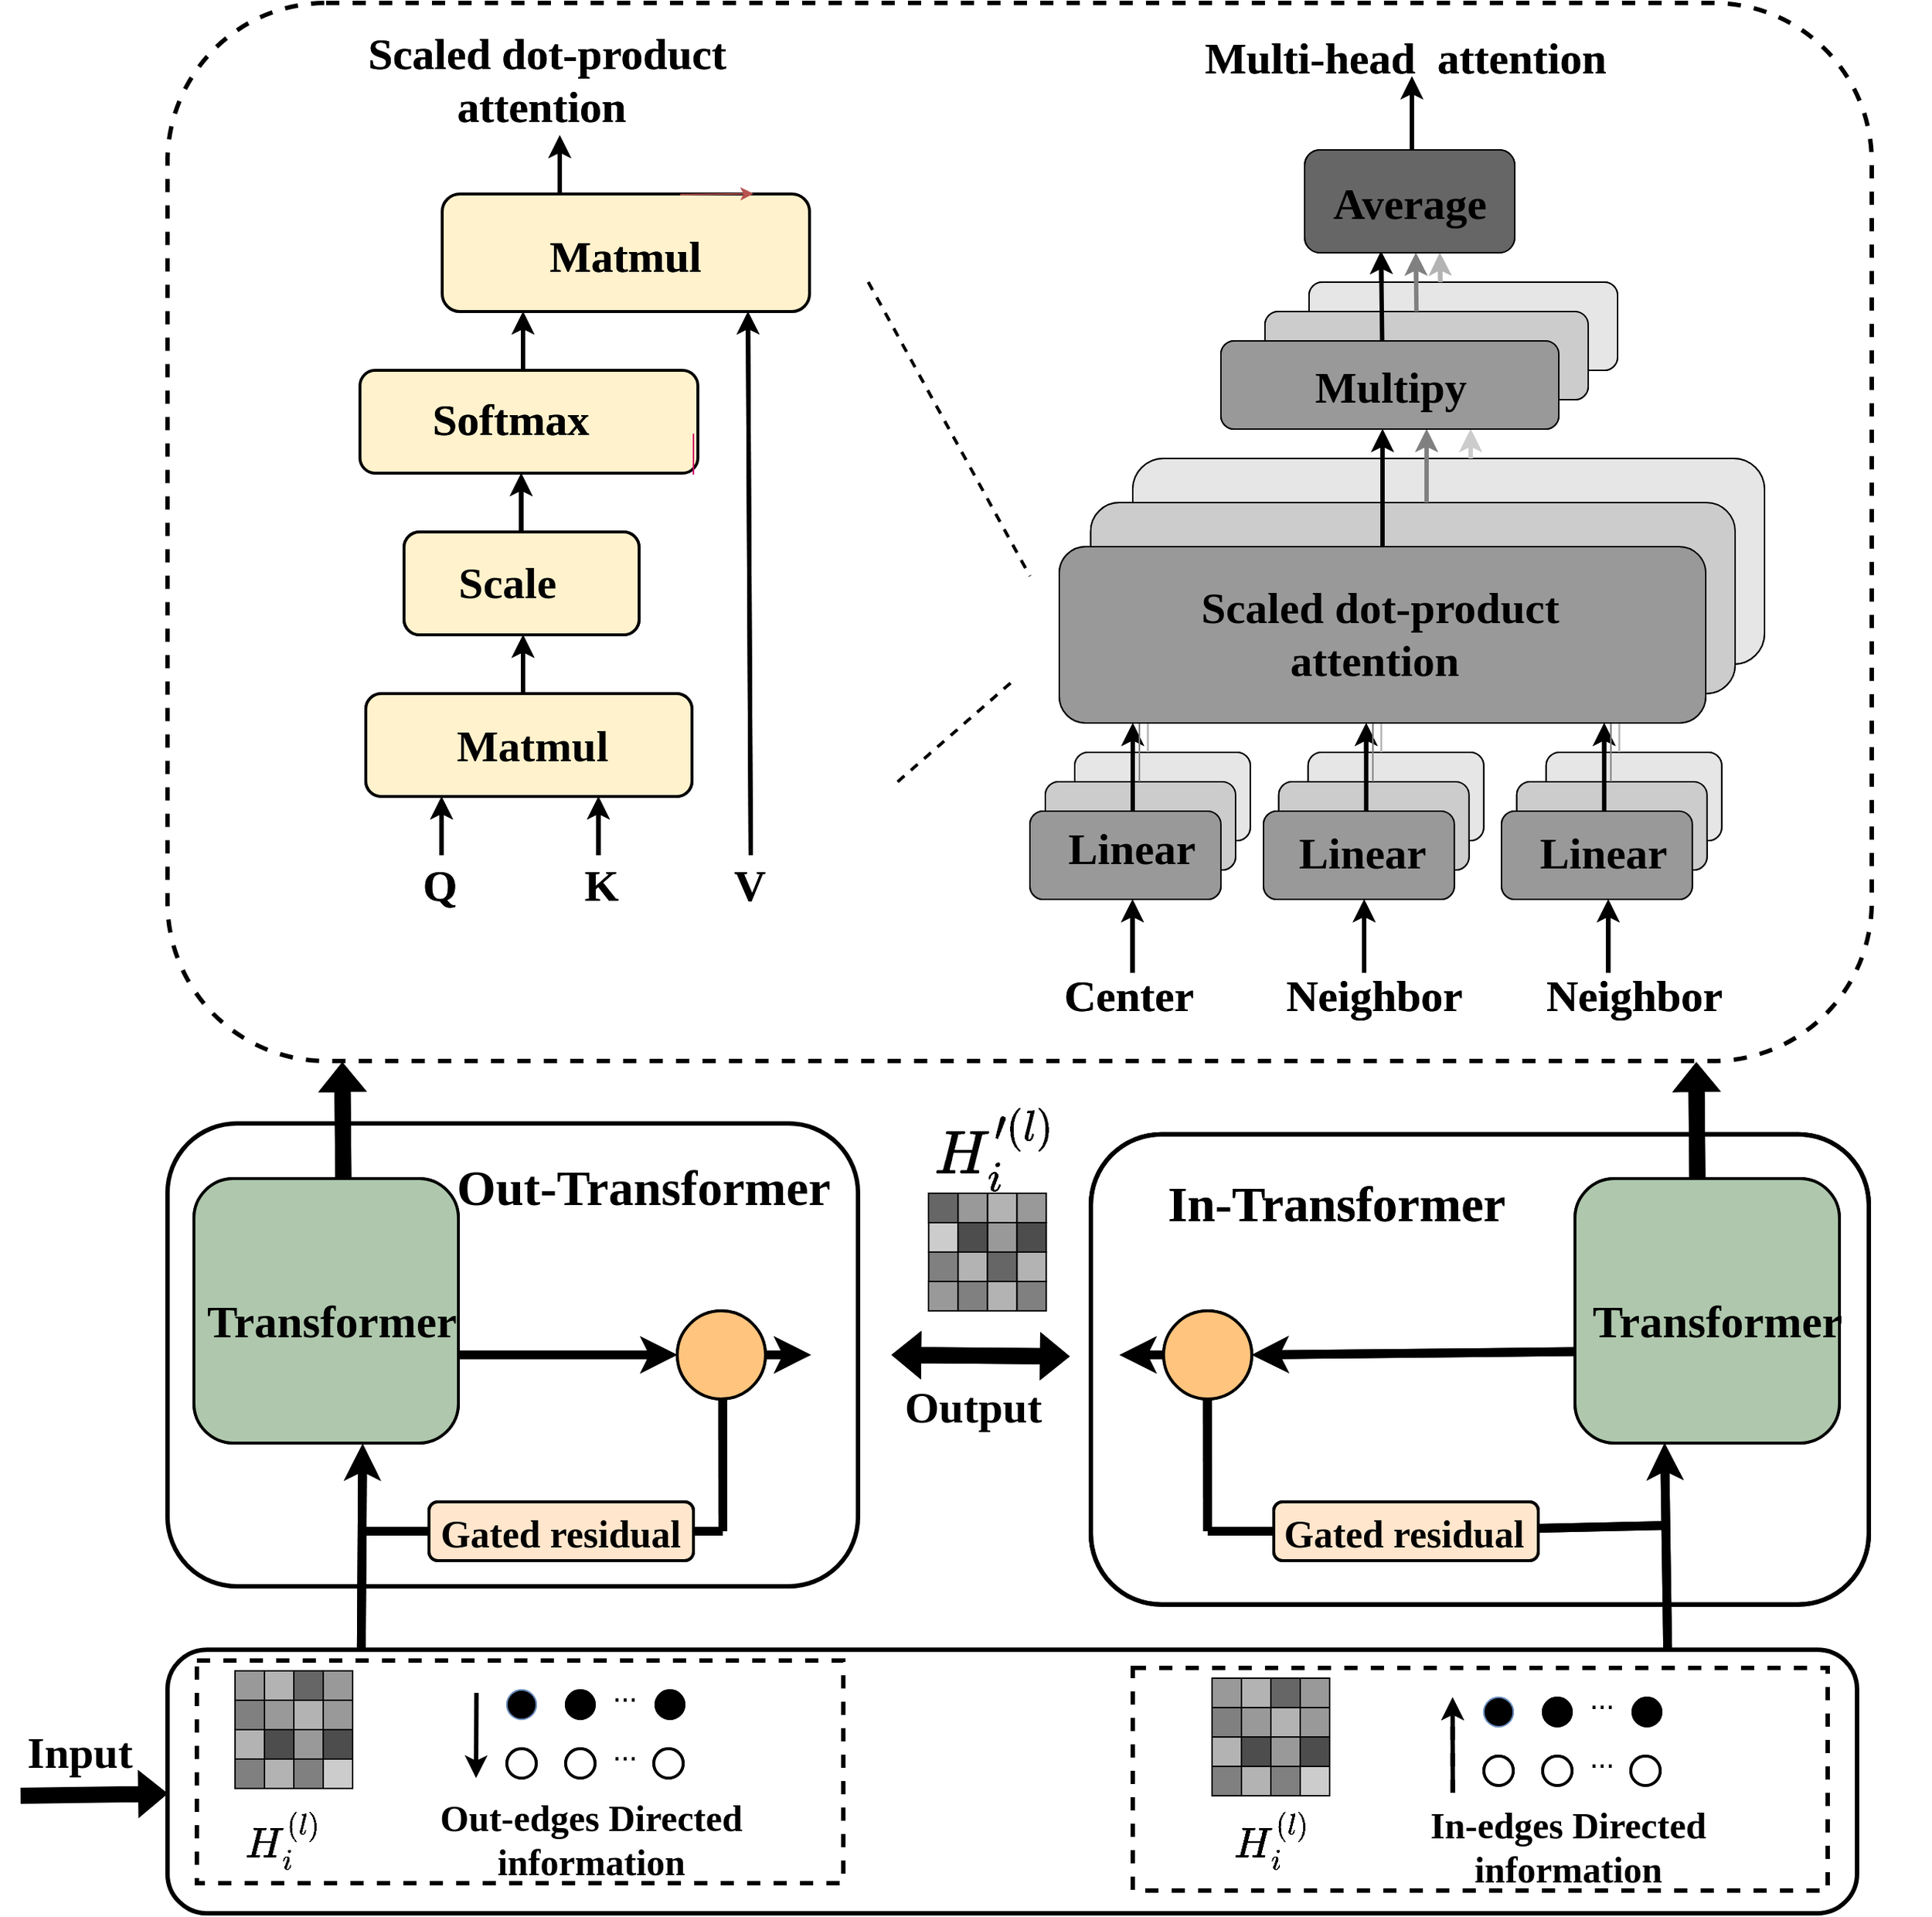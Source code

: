 <mxfile version="22.1.15" type="github">
  <diagram name="第 1 页" id="z5FB2ohUorix4h6KA-P7">
    <mxGraphModel dx="4412" dy="1990" grid="1" gridSize="10" guides="1" tooltips="1" connect="1" arrows="1" fold="1" page="1" pageScale="1" pageWidth="827" pageHeight="1169" math="1" shadow="0">
      <root>
        <mxCell id="0" />
        <mxCell id="1" parent="0" />
        <mxCell id="8e11pD8jJe_MEH7ZMqU3-399" value="&lt;font style=&quot;font-size: 35px;&quot;&gt;$$H_{i }^{\prime(l)}$$&lt;/font&gt;" style="text;html=1;align=center;verticalAlign=middle;resizable=0;points=[];autosize=1;strokeColor=none;fillColor=none;" vertex="1" parent="1">
          <mxGeometry x="483.18" y="810" width="360" height="60" as="geometry" />
        </mxCell>
        <mxCell id="8e11pD8jJe_MEH7ZMqU3-403" value="" style="rounded=1;whiteSpace=wrap;html=1;fillColor=#d5e8d4;strokeColor=#000000;strokeWidth=2;" vertex="1" parent="1">
          <mxGeometry x="118" y="860" width="180" height="180" as="geometry" />
        </mxCell>
        <mxCell id="8e11pD8jJe_MEH7ZMqU3-404" value="" style="endArrow=classic;html=1;rounded=0;fillColor=#000000;strokeWidth=6;entryX=0.638;entryY=1.002;entryDx=0;entryDy=0;entryPerimeter=0;exitX=0.096;exitY=0;exitDx=0;exitDy=0;exitPerimeter=0;" edge="1" target="8e11pD8jJe_MEH7ZMqU3-403" parent="1">
          <mxGeometry width="50" height="50" relative="1" as="geometry">
            <mxPoint x="231.936" y="1180" as="sourcePoint" />
            <mxPoint x="234.44" y="1039.58" as="targetPoint" />
          </mxGeometry>
        </mxCell>
        <mxCell id="8e11pD8jJe_MEH7ZMqU3-405" value="" style="shape=flexArrow;endArrow=classic;startArrow=classic;html=1;rounded=0;fillColor=#000000;" edge="1" parent="1">
          <mxGeometry width="100" height="100" relative="1" as="geometry">
            <mxPoint x="593.04" y="980" as="sourcePoint" />
            <mxPoint x="713.86" y="981.05" as="targetPoint" />
          </mxGeometry>
        </mxCell>
        <mxCell id="8e11pD8jJe_MEH7ZMqU3-407" value="" style="ellipse;whiteSpace=wrap;html=1;aspect=fixed;fillColor=#e1d5e7;strokeColor=#000000;strokeWidth=2;" vertex="1" parent="1">
          <mxGeometry x="447" y="950" width="60" height="60" as="geometry" />
        </mxCell>
        <mxCell id="8e11pD8jJe_MEH7ZMqU3-408" value="" style="endArrow=classic;html=1;rounded=0;fillColor=#000000;strokeWidth=6;entryX=0;entryY=0.5;entryDx=0;entryDy=0;" edge="1" target="8e11pD8jJe_MEH7ZMqU3-407" parent="1">
          <mxGeometry width="50" height="50" relative="1" as="geometry">
            <mxPoint x="298" y="980" as="sourcePoint" />
            <mxPoint x="308.12" y="890" as="targetPoint" />
          </mxGeometry>
        </mxCell>
        <mxCell id="8e11pD8jJe_MEH7ZMqU3-409" value="" style="endArrow=none;html=1;rounded=0;strokeWidth=6;" edge="1" source="8e11pD8jJe_MEH7ZMqU3-412" parent="1">
          <mxGeometry width="50" height="50" relative="1" as="geometry">
            <mxPoint x="232.41" y="1100" as="sourcePoint" />
            <mxPoint x="478" y="1100" as="targetPoint" />
          </mxGeometry>
        </mxCell>
        <mxCell id="8e11pD8jJe_MEH7ZMqU3-410" value="" style="endArrow=none;html=1;rounded=0;strokeWidth=6;" edge="1" parent="1">
          <mxGeometry width="50" height="50" relative="1" as="geometry">
            <mxPoint x="478" y="1100" as="sourcePoint" />
            <mxPoint x="477.89" y="1010" as="targetPoint" />
          </mxGeometry>
        </mxCell>
        <mxCell id="8e11pD8jJe_MEH7ZMqU3-411" value="" style="endArrow=none;html=1;rounded=0;strokeWidth=6;" edge="1" target="8e11pD8jJe_MEH7ZMqU3-412" parent="1">
          <mxGeometry width="50" height="50" relative="1" as="geometry">
            <mxPoint x="232.41" y="1100" as="sourcePoint" />
            <mxPoint x="478" y="1100" as="targetPoint" />
          </mxGeometry>
        </mxCell>
        <mxCell id="8e11pD8jJe_MEH7ZMqU3-412" value="" style="rounded=1;whiteSpace=wrap;html=1;strokeWidth=2;fillColor=#ffe6cc;strokeColor=#000000;" vertex="1" parent="1">
          <mxGeometry x="278" y="1080" width="180" height="40" as="geometry" />
        </mxCell>
        <mxCell id="8e11pD8jJe_MEH7ZMqU3-413" value="" style="endArrow=classic;html=1;rounded=0;fillColor=#000000;strokeWidth=6;" edge="1" parent="1">
          <mxGeometry width="50" height="50" relative="1" as="geometry">
            <mxPoint x="508" y="980" as="sourcePoint" />
            <mxPoint x="538" y="980" as="targetPoint" />
          </mxGeometry>
        </mxCell>
        <mxCell id="8e11pD8jJe_MEH7ZMqU3-414" value="" style="rounded=1;whiteSpace=wrap;html=1;fillColor=none;strokeWidth=3;" vertex="1" parent="1">
          <mxGeometry x="728.5" y="829.86" width="529.5" height="320" as="geometry" />
        </mxCell>
        <mxCell id="8e11pD8jJe_MEH7ZMqU3-415" value="" style="rounded=1;whiteSpace=wrap;html=1;fillColor=#d5e8d4;strokeColor=#000000;strokeWidth=2;" vertex="1" parent="1">
          <mxGeometry x="1058" y="860" width="180" height="180" as="geometry" />
        </mxCell>
        <mxCell id="8e11pD8jJe_MEH7ZMqU3-416" value="" style="ellipse;whiteSpace=wrap;html=1;aspect=fixed;fillColor=#e1d5e7;strokeColor=#000000;strokeWidth=2;" vertex="1" parent="1">
          <mxGeometry x="778.0" y="950" width="60" height="60" as="geometry" />
        </mxCell>
        <mxCell id="8e11pD8jJe_MEH7ZMqU3-417" value="" style="endArrow=classic;html=1;rounded=0;fillColor=#000000;strokeWidth=6;entryX=0;entryY=0.5;entryDx=0;entryDy=0;exitX=-0.01;exitY=0.641;exitDx=0;exitDy=0;exitPerimeter=0;" edge="1" parent="1">
          <mxGeometry width="50" height="50" relative="1" as="geometry">
            <mxPoint x="1058.51" y="977.784" as="sourcePoint" />
            <mxPoint x="838.0" y="980" as="targetPoint" />
          </mxGeometry>
        </mxCell>
        <mxCell id="8e11pD8jJe_MEH7ZMqU3-418" value="" style="endArrow=none;html=1;rounded=0;strokeWidth=6;" edge="1" parent="1">
          <mxGeometry width="50" height="50" relative="1" as="geometry">
            <mxPoint x="807.92" y="1100" as="sourcePoint" />
            <mxPoint x="807.81" y="1010" as="targetPoint" />
          </mxGeometry>
        </mxCell>
        <mxCell id="8e11pD8jJe_MEH7ZMqU3-419" value="" style="endArrow=classic;html=1;rounded=0;fillColor=#000000;strokeWidth=6;exitX=0.843;exitY=0.001;exitDx=0;exitDy=0;exitPerimeter=0;" edge="1" parent="1">
          <mxGeometry width="50" height="50" relative="1" as="geometry">
            <mxPoint x="1121.07" y="1180.0" as="sourcePoint" />
            <mxPoint x="1119" y="1040" as="targetPoint" />
          </mxGeometry>
        </mxCell>
        <mxCell id="8e11pD8jJe_MEH7ZMqU3-420" value="" style="endArrow=classic;html=1;rounded=0;strokeWidth=6;" edge="1" parent="1">
          <mxGeometry width="50" height="50" relative="1" as="geometry">
            <mxPoint x="778" y="980" as="sourcePoint" />
            <mxPoint x="748" y="980" as="targetPoint" />
          </mxGeometry>
        </mxCell>
        <mxCell id="8e11pD8jJe_MEH7ZMqU3-421" value="" style="endArrow=none;html=1;rounded=0;strokeWidth=6;" edge="1" source="8e11pD8jJe_MEH7ZMqU3-423" parent="1">
          <mxGeometry width="50" height="50" relative="1" as="geometry">
            <mxPoint x="808" y="1100" as="sourcePoint" />
            <mxPoint x="1117" y="1096.1" as="targetPoint" />
          </mxGeometry>
        </mxCell>
        <mxCell id="8e11pD8jJe_MEH7ZMqU3-422" value="" style="endArrow=none;html=1;rounded=0;strokeWidth=6;" edge="1" target="8e11pD8jJe_MEH7ZMqU3-423" parent="1">
          <mxGeometry width="50" height="50" relative="1" as="geometry">
            <mxPoint x="808" y="1100" as="sourcePoint" />
            <mxPoint x="1117" y="1096.1" as="targetPoint" />
          </mxGeometry>
        </mxCell>
        <mxCell id="8e11pD8jJe_MEH7ZMqU3-423" value="" style="rounded=1;whiteSpace=wrap;html=1;strokeWidth=2;fillColor=#ffe6cc;strokeColor=#000000;" vertex="1" parent="1">
          <mxGeometry x="853" y="1080" width="180" height="40" as="geometry" />
        </mxCell>
        <mxCell id="8e11pD8jJe_MEH7ZMqU3-424" value="" style="whiteSpace=wrap;html=1;aspect=fixed;fillColor=#808080;strokeColor=none;" vertex="1" parent="1">
          <mxGeometry x="678.12" y="930" width="20" height="20" as="geometry" />
        </mxCell>
        <mxCell id="8e11pD8jJe_MEH7ZMqU3-425" value="" style="whiteSpace=wrap;html=1;aspect=fixed;fillColor=#4D4D4D;strokeColor=none;" vertex="1" parent="1">
          <mxGeometry x="678.12" y="890" width="20" height="20" as="geometry" />
        </mxCell>
        <mxCell id="8e11pD8jJe_MEH7ZMqU3-426" value="" style="whiteSpace=wrap;html=1;aspect=fixed;fillColor=#999999;strokeColor=none;" vertex="1" parent="1">
          <mxGeometry x="618" y="930" width="20" height="20" as="geometry" />
        </mxCell>
        <mxCell id="8e11pD8jJe_MEH7ZMqU3-427" value="" style="whiteSpace=wrap;html=1;aspect=fixed;fillColor=#CCCCCC;strokeColor=none;" vertex="1" parent="1">
          <mxGeometry x="618.12" y="890" width="20" height="20" as="geometry" />
        </mxCell>
        <mxCell id="8e11pD8jJe_MEH7ZMqU3-428" value="" style="whiteSpace=wrap;html=1;aspect=fixed;fillColor=#808080;strokeColor=none;" vertex="1" parent="1">
          <mxGeometry x="638.12" y="930" width="20" height="20" as="geometry" />
        </mxCell>
        <mxCell id="8e11pD8jJe_MEH7ZMqU3-429" value="" style="whiteSpace=wrap;html=1;aspect=fixed;fillColor=#808080;strokeColor=none;" vertex="1" parent="1">
          <mxGeometry x="618.12" y="910" width="20" height="20" as="geometry" />
        </mxCell>
        <mxCell id="8e11pD8jJe_MEH7ZMqU3-430" value="" style="whiteSpace=wrap;html=1;aspect=fixed;fillColor=#999999;strokeColor=none;" vertex="1" parent="1">
          <mxGeometry x="678.12" y="870" width="20" height="20" as="geometry" />
        </mxCell>
        <mxCell id="8e11pD8jJe_MEH7ZMqU3-431" value="" style="whiteSpace=wrap;html=1;aspect=fixed;fillColor=#B3B3B3;strokeColor=none;" vertex="1" parent="1">
          <mxGeometry x="638.12" y="910" width="20" height="20" as="geometry" />
        </mxCell>
        <mxCell id="8e11pD8jJe_MEH7ZMqU3-432" value="" style="whiteSpace=wrap;html=1;aspect=fixed;fillColor=#B3B3B3;strokeColor=none;" vertex="1" parent="1">
          <mxGeometry x="658.12" y="930" width="20" height="20" as="geometry" />
        </mxCell>
        <mxCell id="8e11pD8jJe_MEH7ZMqU3-433" value="" style="whiteSpace=wrap;html=1;aspect=fixed;fillColor=#B3B3B3;strokeColor=none;" vertex="1" parent="1">
          <mxGeometry x="678.12" y="910" width="20" height="20" as="geometry" />
        </mxCell>
        <mxCell id="8e11pD8jJe_MEH7ZMqU3-434" value="" style="whiteSpace=wrap;html=1;aspect=fixed;fillColor=#666666;strokeColor=none;" vertex="1" parent="1">
          <mxGeometry x="658.12" y="910" width="20" height="20" as="geometry" />
        </mxCell>
        <mxCell id="8e11pD8jJe_MEH7ZMqU3-435" value="" style="whiteSpace=wrap;html=1;aspect=fixed;fillColor=#999999;strokeColor=none;" vertex="1" parent="1">
          <mxGeometry x="658.12" y="890" width="20" height="20" as="geometry" />
        </mxCell>
        <mxCell id="8e11pD8jJe_MEH7ZMqU3-436" value="" style="whiteSpace=wrap;html=1;aspect=fixed;fillColor=#B3B3B3;strokeColor=none;" vertex="1" parent="1">
          <mxGeometry x="658.12" y="870" width="20" height="20" as="geometry" />
        </mxCell>
        <mxCell id="8e11pD8jJe_MEH7ZMqU3-437" value="" style="whiteSpace=wrap;html=1;aspect=fixed;fillColor=#4D4D4D;strokeColor=none;" vertex="1" parent="1">
          <mxGeometry x="638.12" y="890" width="20" height="20" as="geometry" />
        </mxCell>
        <mxCell id="8e11pD8jJe_MEH7ZMqU3-438" value="" style="whiteSpace=wrap;html=1;aspect=fixed;fillColor=#999999;strokeColor=none;" vertex="1" parent="1">
          <mxGeometry x="638.12" y="870" width="20" height="20" as="geometry" />
        </mxCell>
        <mxCell id="8e11pD8jJe_MEH7ZMqU3-439" value="" style="whiteSpace=wrap;html=1;aspect=fixed;fillColor=#666666;strokeColor=none;" vertex="1" parent="1">
          <mxGeometry x="618" y="870" width="20" height="20" as="geometry" />
        </mxCell>
        <mxCell id="8e11pD8jJe_MEH7ZMqU3-466" value="&lt;div style=&quot;line-height: 0%;&quot;&gt;&lt;br&gt;&lt;/div&gt;" style="text;html=1;align=right;verticalAlign=middle;resizable=0;points=[];autosize=1;strokeColor=none;fillColor=none;" vertex="1" parent="1">
          <mxGeometry x="295" y="1295" width="20" height="10" as="geometry" />
        </mxCell>
        <mxCell id="8e11pD8jJe_MEH7ZMqU3-467" value="&lt;font style=&quot;font-size: 25px;&quot; face=&quot;Times New Roman&quot;&gt;&lt;b&gt;In-edges Directed &lt;br&gt;information&lt;/b&gt;&lt;/font&gt;" style="text;html=1;align=center;verticalAlign=middle;resizable=0;points=[];autosize=1;strokeColor=none;fillColor=none;" vertex="1" parent="1">
          <mxGeometry x="947.88" y="1280" width="210" height="70" as="geometry" />
        </mxCell>
        <mxCell id="8e11pD8jJe_MEH7ZMqU3-468" value="" style="ellipse;whiteSpace=wrap;html=1;aspect=fixed;fillColor=#000000;strokeColor=#6c8ebf;rounded=1;shadow=0;" vertex="1" parent="1">
          <mxGeometry x="996" y="1213" width="20" height="20" as="geometry" />
        </mxCell>
        <mxCell id="8e11pD8jJe_MEH7ZMqU3-485" value="&lt;font style=&quot;font-size: 20px;&quot;&gt;...&lt;/font&gt;" style="text;html=1;align=center;verticalAlign=middle;resizable=0;points=[];autosize=1;strokeColor=none;fillColor=none;" vertex="1" parent="1">
          <mxGeometry x="1056" y="1193" width="40" height="40" as="geometry" />
        </mxCell>
        <mxCell id="8e11pD8jJe_MEH7ZMqU3-486" value="" style="ellipse;whiteSpace=wrap;html=1;aspect=fixed;fillColor=#000000;strokeColor=#000000;rounded=1;shadow=0;" vertex="1" parent="1">
          <mxGeometry x="1036" y="1213" width="20" height="20" as="geometry" />
        </mxCell>
        <mxCell id="8e11pD8jJe_MEH7ZMqU3-487" value="" style="ellipse;whiteSpace=wrap;html=1;aspect=fixed;rounded=1;shadow=0;strokeWidth=2;" vertex="1" parent="1">
          <mxGeometry x="996" y="1253" width="20" height="20" as="geometry" />
        </mxCell>
        <mxCell id="8e11pD8jJe_MEH7ZMqU3-488" value="" style="ellipse;whiteSpace=wrap;html=1;aspect=fixed;rounded=1;shadow=0;strokeWidth=2;" vertex="1" parent="1">
          <mxGeometry x="1036" y="1253" width="20" height="20" as="geometry" />
        </mxCell>
        <mxCell id="8e11pD8jJe_MEH7ZMqU3-489" value="" style="ellipse;whiteSpace=wrap;html=1;aspect=fixed;fillColor=#000000;strokeColor=#000000;rounded=1;shadow=0;" vertex="1" parent="1">
          <mxGeometry x="1097" y="1213" width="20" height="20" as="geometry" />
        </mxCell>
        <mxCell id="8e11pD8jJe_MEH7ZMqU3-490" value="" style="ellipse;whiteSpace=wrap;html=1;aspect=fixed;rounded=1;shadow=0;strokeWidth=2;" vertex="1" parent="1">
          <mxGeometry x="1096" y="1253" width="20" height="20" as="geometry" />
        </mxCell>
        <mxCell id="8e11pD8jJe_MEH7ZMqU3-491" value="&lt;font style=&quot;font-size: 20px;&quot;&gt;...&lt;/font&gt;" style="text;html=1;align=center;verticalAlign=middle;resizable=0;points=[];autosize=1;strokeColor=none;fillColor=none;" vertex="1" parent="1">
          <mxGeometry x="1056" y="1233" width="40" height="40" as="geometry" />
        </mxCell>
        <mxCell id="8e11pD8jJe_MEH7ZMqU3-492" value="" style="endArrow=classic;html=1;rounded=0;strokeWidth=3;dashed=1;" edge="1" parent="1">
          <mxGeometry width="50" height="50" relative="1" as="geometry">
            <mxPoint x="974.83" y="1278" as="sourcePoint" />
            <mxPoint x="974.71" y="1213" as="targetPoint" />
          </mxGeometry>
        </mxCell>
        <mxCell id="8e11pD8jJe_MEH7ZMqU3-493" value="&lt;div style=&quot;line-height: 0%;&quot;&gt;&lt;font style=&quot;font-size: 28px;&quot; face=&quot;Times New Roman&quot;&gt;$$H_{i }^{(l)}$$&lt;/font&gt;&lt;br&gt;&lt;/div&gt;" style="text;html=1;align=right;verticalAlign=middle;resizable=0;points=[];autosize=1;strokeColor=none;fillColor=none;" vertex="1" parent="1">
          <mxGeometry x="658.5" y="1305" width="220" height="20" as="geometry" />
        </mxCell>
        <mxCell id="8e11pD8jJe_MEH7ZMqU3-494" value="" style="rounded=1;whiteSpace=wrap;html=1;fillColor=#E6E6E6;strokeColor=#000000;" vertex="1" parent="1">
          <mxGeometry x="717.5" y="570" width="119.5" height="60" as="geometry" />
        </mxCell>
        <mxCell id="8e11pD8jJe_MEH7ZMqU3-495" value="" style="rounded=1;whiteSpace=wrap;html=1;fillColor=#CCCCCC;strokeColor=#000000;" vertex="1" parent="1">
          <mxGeometry x="697.5" y="590" width="129.5" height="60" as="geometry" />
        </mxCell>
        <mxCell id="8e11pD8jJe_MEH7ZMqU3-496" value="" style="rounded=1;whiteSpace=wrap;html=1;strokeWidth=2;fillColor=#fff2cc;strokeColor=#000000;" vertex="1" parent="1">
          <mxGeometry x="287" y="190" width="250" height="80" as="geometry" />
        </mxCell>
        <mxCell id="8e11pD8jJe_MEH7ZMqU3-497" value="" style="rounded=1;whiteSpace=wrap;html=1;fillColor=#999999;strokeColor=#000000;" vertex="1" parent="1">
          <mxGeometry x="687" y="610" width="130" height="60" as="geometry" />
        </mxCell>
        <mxCell id="8e11pD8jJe_MEH7ZMqU3-498" value="" style="endArrow=classic;html=1;rounded=0;strokeColor=#000000;strokeWidth=3;" edge="1" parent="1">
          <mxGeometry width="50" height="50" relative="1" as="geometry">
            <mxPoint x="757" y="610" as="sourcePoint" />
            <mxPoint x="757" y="550" as="targetPoint" />
          </mxGeometry>
        </mxCell>
        <mxCell id="8e11pD8jJe_MEH7ZMqU3-499" value="" style="endArrow=classic;html=1;rounded=0;strokeColor=#808080;" edge="1" parent="1">
          <mxGeometry width="50" height="50" relative="1" as="geometry">
            <mxPoint x="761.54" y="590" as="sourcePoint" />
            <mxPoint x="761.54" y="530" as="targetPoint" />
          </mxGeometry>
        </mxCell>
        <mxCell id="8e11pD8jJe_MEH7ZMqU3-500" value="" style="endArrow=classic;html=1;rounded=0;strokeColor=#B3B3B3;" edge="1" parent="1">
          <mxGeometry width="50" height="50" relative="1" as="geometry">
            <mxPoint x="767.29" y="570" as="sourcePoint" />
            <mxPoint x="767.29" y="510" as="targetPoint" />
          </mxGeometry>
        </mxCell>
        <mxCell id="8e11pD8jJe_MEH7ZMqU3-501" value="" style="rounded=1;whiteSpace=wrap;html=1;fillColor=#E6E6E6;strokeColor=#000000;" vertex="1" parent="1">
          <mxGeometry x="876.38" y="570" width="119.5" height="60" as="geometry" />
        </mxCell>
        <mxCell id="8e11pD8jJe_MEH7ZMqU3-502" value="" style="rounded=1;whiteSpace=wrap;html=1;fillColor=#CCCCCC;strokeColor=#000000;" vertex="1" parent="1">
          <mxGeometry x="856.38" y="590" width="129.5" height="60" as="geometry" />
        </mxCell>
        <mxCell id="8e11pD8jJe_MEH7ZMqU3-503" value="" style="rounded=1;whiteSpace=wrap;html=1;fillColor=#999999;strokeColor=#000000;" vertex="1" parent="1">
          <mxGeometry x="846.0" y="610" width="129.88" height="60" as="geometry" />
        </mxCell>
        <mxCell id="8e11pD8jJe_MEH7ZMqU3-504" value="" style="endArrow=classic;html=1;rounded=0;strokeColor=#000000;strokeWidth=3;" edge="1" parent="1">
          <mxGeometry width="50" height="50" relative="1" as="geometry">
            <mxPoint x="915.88" y="610" as="sourcePoint" />
            <mxPoint x="915.88" y="550" as="targetPoint" />
          </mxGeometry>
        </mxCell>
        <mxCell id="8e11pD8jJe_MEH7ZMqU3-505" value="" style="endArrow=classic;html=1;rounded=0;strokeColor=#808080;" edge="1" parent="1">
          <mxGeometry width="50" height="50" relative="1" as="geometry">
            <mxPoint x="920.42" y="590" as="sourcePoint" />
            <mxPoint x="920.42" y="530" as="targetPoint" />
          </mxGeometry>
        </mxCell>
        <mxCell id="8e11pD8jJe_MEH7ZMqU3-506" value="" style="endArrow=classic;html=1;rounded=0;strokeColor=#B3B3B3;" edge="1" parent="1">
          <mxGeometry width="50" height="50" relative="1" as="geometry">
            <mxPoint x="926.17" y="570" as="sourcePoint" />
            <mxPoint x="926.17" y="510" as="targetPoint" />
          </mxGeometry>
        </mxCell>
        <mxCell id="8e11pD8jJe_MEH7ZMqU3-507" value="" style="rounded=1;whiteSpace=wrap;html=1;fillColor=#E6E6E6;strokeColor=#000000;" vertex="1" parent="1">
          <mxGeometry x="1038.38" y="570" width="119.5" height="60" as="geometry" />
        </mxCell>
        <mxCell id="8e11pD8jJe_MEH7ZMqU3-508" value="" style="rounded=1;whiteSpace=wrap;html=1;fillColor=#CCCCCC;strokeColor=#000000;" vertex="1" parent="1">
          <mxGeometry x="1018.38" y="590" width="129.5" height="60" as="geometry" />
        </mxCell>
        <mxCell id="8e11pD8jJe_MEH7ZMqU3-509" value="" style="rounded=1;whiteSpace=wrap;html=1;fillColor=#999999;strokeColor=#000000;" vertex="1" parent="1">
          <mxGeometry x="1008.0" y="610" width="129.88" height="60" as="geometry" />
        </mxCell>
        <mxCell id="8e11pD8jJe_MEH7ZMqU3-510" value="" style="endArrow=classic;html=1;rounded=0;strokeColor=#000000;strokeWidth=3;" edge="1" parent="1">
          <mxGeometry width="50" height="50" relative="1" as="geometry">
            <mxPoint x="1077.88" y="610" as="sourcePoint" />
            <mxPoint x="1077.88" y="550" as="targetPoint" />
          </mxGeometry>
        </mxCell>
        <mxCell id="8e11pD8jJe_MEH7ZMqU3-511" value="" style="endArrow=classic;html=1;rounded=0;strokeColor=#808080;" edge="1" parent="1">
          <mxGeometry width="50" height="50" relative="1" as="geometry">
            <mxPoint x="1082.42" y="590" as="sourcePoint" />
            <mxPoint x="1082.42" y="530" as="targetPoint" />
          </mxGeometry>
        </mxCell>
        <mxCell id="8e11pD8jJe_MEH7ZMqU3-512" value="" style="endArrow=classic;html=1;rounded=0;strokeColor=#B3B3B3;" edge="1" parent="1">
          <mxGeometry width="50" height="50" relative="1" as="geometry">
            <mxPoint x="1088.17" y="570" as="sourcePoint" />
            <mxPoint x="1088.17" y="510" as="targetPoint" />
          </mxGeometry>
        </mxCell>
        <mxCell id="8e11pD8jJe_MEH7ZMqU3-513" value="" style="rounded=1;whiteSpace=wrap;html=1;fillColor=#E6E6E6;strokeColor=#000000;" vertex="1" parent="1">
          <mxGeometry x="757" y="370" width="430" height="140" as="geometry" />
        </mxCell>
        <mxCell id="8e11pD8jJe_MEH7ZMqU3-514" value="" style="rounded=1;whiteSpace=wrap;html=1;fillColor=#CCCCCC;strokeColor=#000000;" vertex="1" parent="1">
          <mxGeometry x="728.38" y="400" width="438.62" height="130" as="geometry" />
        </mxCell>
        <mxCell id="8e11pD8jJe_MEH7ZMqU3-515" value="" style="rounded=1;whiteSpace=wrap;html=1;fillColor=#999999;strokeColor=#000000;" vertex="1" parent="1">
          <mxGeometry x="707" y="430" width="440" height="120" as="geometry" />
        </mxCell>
        <mxCell id="8e11pD8jJe_MEH7ZMqU3-516" value="" style="endArrow=classic;html=1;rounded=0;strokeWidth=3;" edge="1" parent="1">
          <mxGeometry width="50" height="50" relative="1" as="geometry">
            <mxPoint x="927" y="430" as="sourcePoint" />
            <mxPoint x="927" y="350" as="targetPoint" />
          </mxGeometry>
        </mxCell>
        <mxCell id="8e11pD8jJe_MEH7ZMqU3-517" value="" style="endArrow=classic;html=1;rounded=0;strokeColor=#808080;strokeWidth=3;" edge="1" parent="1">
          <mxGeometry width="50" height="50" relative="1" as="geometry">
            <mxPoint x="957" y="400" as="sourcePoint" />
            <mxPoint x="957" y="350" as="targetPoint" />
          </mxGeometry>
        </mxCell>
        <mxCell id="8e11pD8jJe_MEH7ZMqU3-518" value="" style="endArrow=classic;html=1;rounded=0;strokeColor=#CCCCCC;strokeWidth=3;" edge="1" parent="1">
          <mxGeometry width="50" height="50" relative="1" as="geometry">
            <mxPoint x="987" y="370" as="sourcePoint" />
            <mxPoint x="987" y="350" as="targetPoint" />
          </mxGeometry>
        </mxCell>
        <mxCell id="8e11pD8jJe_MEH7ZMqU3-519" value="" style="rounded=1;whiteSpace=wrap;html=1;fillColor=#E6E6E6;strokeColor=#000000;" vertex="1" parent="1">
          <mxGeometry x="877" y="250" width="210" height="60" as="geometry" />
        </mxCell>
        <mxCell id="8e11pD8jJe_MEH7ZMqU3-520" value="" style="rounded=1;whiteSpace=wrap;html=1;fillColor=#CCCCCC;strokeColor=#000000;" vertex="1" parent="1">
          <mxGeometry x="847" y="270" width="220" height="60" as="geometry" />
        </mxCell>
        <mxCell id="8e11pD8jJe_MEH7ZMqU3-521" value="" style="rounded=1;whiteSpace=wrap;html=1;fillColor=#999999;strokeColor=#000000;" vertex="1" parent="1">
          <mxGeometry x="817" y="290" width="230" height="60" as="geometry" />
        </mxCell>
        <mxCell id="8e11pD8jJe_MEH7ZMqU3-522" value="" style="endArrow=classic;html=1;rounded=0;strokeColor=#000000;exitX=0.403;exitY=0.018;exitDx=0;exitDy=0;exitPerimeter=0;strokeWidth=3;" edge="1" parent="1">
          <mxGeometry width="50" height="50" relative="1" as="geometry">
            <mxPoint x="926.75" y="290" as="sourcePoint" />
            <mxPoint x="926" y="228.92" as="targetPoint" />
          </mxGeometry>
        </mxCell>
        <mxCell id="8e11pD8jJe_MEH7ZMqU3-523" value="" style="endArrow=classic;html=1;rounded=0;strokeColor=#808080;strokeWidth=3;" edge="1" parent="1">
          <mxGeometry width="50" height="50" relative="1" as="geometry">
            <mxPoint x="950.1" y="270" as="sourcePoint" />
            <mxPoint x="949.68" y="230" as="targetPoint" />
          </mxGeometry>
        </mxCell>
        <mxCell id="8e11pD8jJe_MEH7ZMqU3-524" value="" style="endArrow=classic;html=1;rounded=0;strokeColor=#B3B3B3;strokeWidth=3;" edge="1" parent="1">
          <mxGeometry width="50" height="50" relative="1" as="geometry">
            <mxPoint x="966.35" y="250" as="sourcePoint" />
            <mxPoint x="966" y="230" as="targetPoint" />
          </mxGeometry>
        </mxCell>
        <mxCell id="8e11pD8jJe_MEH7ZMqU3-525" value="" style="rounded=1;whiteSpace=wrap;html=1;strokeColor=#000000;fillColor=#666666;" vertex="1" parent="1">
          <mxGeometry x="874" y="160" width="143" height="70" as="geometry" />
        </mxCell>
        <mxCell id="8e11pD8jJe_MEH7ZMqU3-526" value="" style="endArrow=classic;html=1;rounded=0;strokeWidth=3;" edge="1" parent="1">
          <mxGeometry width="50" height="50" relative="1" as="geometry">
            <mxPoint x="947" y="160" as="sourcePoint" />
            <mxPoint x="947" y="110" as="targetPoint" />
          </mxGeometry>
        </mxCell>
        <mxCell id="8e11pD8jJe_MEH7ZMqU3-527" value="" style="endArrow=classic;html=1;rounded=0;strokeWidth=3;" edge="1" parent="1">
          <mxGeometry width="50" height="50" relative="1" as="geometry">
            <mxPoint x="756.82" y="720" as="sourcePoint" />
            <mxPoint x="756.82" y="670" as="targetPoint" />
          </mxGeometry>
        </mxCell>
        <mxCell id="8e11pD8jJe_MEH7ZMqU3-528" value="" style="endArrow=classic;html=1;rounded=0;strokeWidth=3;" edge="1" parent="1">
          <mxGeometry width="50" height="50" relative="1" as="geometry">
            <mxPoint x="914.5" y="720" as="sourcePoint" />
            <mxPoint x="914.5" y="670" as="targetPoint" />
          </mxGeometry>
        </mxCell>
        <mxCell id="8e11pD8jJe_MEH7ZMqU3-529" value="" style="endArrow=classic;html=1;rounded=0;strokeWidth=3;" edge="1" parent="1">
          <mxGeometry width="50" height="50" relative="1" as="geometry">
            <mxPoint x="1080.65" y="720" as="sourcePoint" />
            <mxPoint x="1080.65" y="670" as="targetPoint" />
          </mxGeometry>
        </mxCell>
        <mxCell id="8e11pD8jJe_MEH7ZMqU3-530" value="" style="endArrow=classic;html=1;rounded=0;strokeWidth=3;" edge="1" parent="1">
          <mxGeometry width="50" height="50" relative="1" as="geometry">
            <mxPoint x="367" y="190" as="sourcePoint" />
            <mxPoint x="367" y="150" as="targetPoint" />
          </mxGeometry>
        </mxCell>
        <mxCell id="8e11pD8jJe_MEH7ZMqU3-531" value="" style="endArrow=classic;html=1;rounded=0;strokeWidth=3;" edge="1" parent="1">
          <mxGeometry width="50" height="50" relative="1" as="geometry">
            <mxPoint x="342" y="310" as="sourcePoint" />
            <mxPoint x="342" y="270" as="targetPoint" />
          </mxGeometry>
        </mxCell>
        <mxCell id="8e11pD8jJe_MEH7ZMqU3-532" value="" style="rounded=1;whiteSpace=wrap;html=1;strokeWidth=2;fillColor=#fff2cc;strokeColor=#000000;" vertex="1" parent="1">
          <mxGeometry x="231" y="310" width="230" height="70" as="geometry" />
        </mxCell>
        <mxCell id="8e11pD8jJe_MEH7ZMqU3-533" value="" style="rounded=1;whiteSpace=wrap;html=1;strokeWidth=2;fillColor=#fff2cc;strokeColor=#000000;" vertex="1" parent="1">
          <mxGeometry x="261" y="420" width="160" height="70" as="geometry" />
        </mxCell>
        <mxCell id="8e11pD8jJe_MEH7ZMqU3-534" value="" style="endArrow=classic;html=1;rounded=0;strokeWidth=3;" edge="1" parent="1">
          <mxGeometry width="50" height="50" relative="1" as="geometry">
            <mxPoint x="340.75" y="420" as="sourcePoint" />
            <mxPoint x="340.75" y="380" as="targetPoint" />
          </mxGeometry>
        </mxCell>
        <mxCell id="8e11pD8jJe_MEH7ZMqU3-535" value="" style="rounded=1;whiteSpace=wrap;html=1;strokeWidth=2;fillColor=#fff2cc;strokeColor=#000000;" vertex="1" parent="1">
          <mxGeometry x="235" y="530" width="222" height="70" as="geometry" />
        </mxCell>
        <mxCell id="8e11pD8jJe_MEH7ZMqU3-536" value="" style="endArrow=classic;html=1;rounded=0;strokeWidth=3;" edge="1" parent="1">
          <mxGeometry width="50" height="50" relative="1" as="geometry">
            <mxPoint x="342" y="530" as="sourcePoint" />
            <mxPoint x="342" y="490" as="targetPoint" />
          </mxGeometry>
        </mxCell>
        <mxCell id="8e11pD8jJe_MEH7ZMqU3-537" value="" style="endArrow=classic;html=1;rounded=0;strokeWidth=3;" edge="1" parent="1">
          <mxGeometry width="50" height="50" relative="1" as="geometry">
            <mxPoint x="286.55" y="640" as="sourcePoint" />
            <mxPoint x="286.55" y="600" as="targetPoint" />
          </mxGeometry>
        </mxCell>
        <mxCell id="8e11pD8jJe_MEH7ZMqU3-538" value="" style="endArrow=classic;html=1;rounded=0;strokeWidth=3;" edge="1" parent="1">
          <mxGeometry width="50" height="50" relative="1" as="geometry">
            <mxPoint x="393.31" y="640" as="sourcePoint" />
            <mxPoint x="393.31" y="600" as="targetPoint" />
          </mxGeometry>
        </mxCell>
        <mxCell id="8e11pD8jJe_MEH7ZMqU3-539" value="" style="endArrow=classic;html=1;rounded=0;strokeWidth=3;" edge="1" parent="1">
          <mxGeometry width="50" height="50" relative="1" as="geometry">
            <mxPoint x="497" y="640" as="sourcePoint" />
            <mxPoint x="495.09" y="270" as="targetPoint" />
          </mxGeometry>
        </mxCell>
        <mxCell id="8e11pD8jJe_MEH7ZMqU3-540" value="&lt;font face=&quot;Times New Roman&quot; style=&quot;font-size: 30px;&quot;&gt;&lt;b&gt;&lt;span style=&quot;white-space: pre;&quot;&gt;&#x9;&lt;/span&gt;Q&lt;/b&gt;&lt;/font&gt;" style="text;html=1;align=center;verticalAlign=middle;resizable=0;points=[];autosize=1;strokeColor=none;fillColor=none;" vertex="1" parent="1">
          <mxGeometry x="200.18" y="635" width="110" height="50" as="geometry" />
        </mxCell>
        <mxCell id="8e11pD8jJe_MEH7ZMqU3-541" value="&lt;font face=&quot;Times New Roman&quot; style=&quot;font-size: 30px;&quot;&gt;&lt;b&gt;&lt;span style=&quot;white-space: pre;&quot;&gt;&#x9;&lt;/span&gt;K&lt;/b&gt;&lt;/font&gt;" style="text;html=1;align=center;verticalAlign=middle;resizable=0;points=[];autosize=1;strokeColor=none;fillColor=none;" vertex="1" parent="1">
          <mxGeometry x="310" y="635" width="110" height="50" as="geometry" />
        </mxCell>
        <mxCell id="8e11pD8jJe_MEH7ZMqU3-542" value="&lt;font face=&quot;Times New Roman&quot; style=&quot;font-size: 30px;&quot;&gt;&lt;b&gt;&lt;span style=&quot;white-space: pre;&quot;&gt;&#x9;&lt;/span&gt;V&lt;/b&gt;&lt;/font&gt;" style="text;html=1;align=center;verticalAlign=middle;resizable=0;points=[];autosize=1;strokeColor=none;fillColor=none;" vertex="1" parent="1">
          <mxGeometry x="411" y="635" width="110" height="50" as="geometry" />
        </mxCell>
        <mxCell id="8e11pD8jJe_MEH7ZMqU3-543" value="" style="endArrow=none;dashed=1;html=1;rounded=0;strokeWidth=2;" edge="1" parent="1">
          <mxGeometry width="50" height="50" relative="1" as="geometry">
            <mxPoint x="577" y="250" as="sourcePoint" />
            <mxPoint x="687" y="450" as="targetPoint" />
          </mxGeometry>
        </mxCell>
        <mxCell id="8e11pD8jJe_MEH7ZMqU3-544" value="" style="endArrow=none;dashed=1;html=1;rounded=0;strokeWidth=2;" edge="1" parent="1">
          <mxGeometry width="50" height="50" relative="1" as="geometry">
            <mxPoint x="597" y="590" as="sourcePoint" />
            <mxPoint x="677" y="520" as="targetPoint" />
          </mxGeometry>
        </mxCell>
        <mxCell id="8e11pD8jJe_MEH7ZMqU3-545" value="&lt;font style=&quot;font-size: 30px;&quot; face=&quot;Times New Roman&quot;&gt;&lt;b&gt;Matmul&lt;/b&gt;&lt;/font&gt;" style="text;html=1;align=center;verticalAlign=middle;resizable=0;points=[];autosize=1;strokeColor=none;fillColor=none;" vertex="1" parent="1">
          <mxGeometry x="283" y="540" width="130" height="50" as="geometry" />
        </mxCell>
        <mxCell id="8e11pD8jJe_MEH7ZMqU3-546" value="&lt;font size=&quot;1&quot; style=&quot;&quot; face=&quot;Times New Roman&quot;&gt;&lt;b style=&quot;font-size: 34px;&quot;&gt;Out-Transformer&lt;/b&gt;&lt;/font&gt;" style="text;whiteSpace=wrap;html=1;" vertex="1" parent="1">
          <mxGeometry x="295" y="840" width="270" height="36" as="geometry" />
        </mxCell>
        <mxCell id="8e11pD8jJe_MEH7ZMqU3-547" value="&lt;font size=&quot;1&quot; style=&quot;&quot; face=&quot;Times New Roman&quot;&gt;&lt;b style=&quot;font-size: 34px;&quot;&gt;In-Transformer&lt;/b&gt;&lt;/font&gt;" style="text;whiteSpace=wrap;html=1;" vertex="1" parent="1">
          <mxGeometry x="778.59" y="851" width="232" height="36" as="geometry" />
        </mxCell>
        <mxCell id="8e11pD8jJe_MEH7ZMqU3-548" value="&lt;font size=&quot;1&quot; style=&quot;&quot; face=&quot;Times New Roman&quot;&gt;&lt;b style=&quot;font-size: 31px;&quot;&gt;Transformer&lt;/b&gt;&lt;/font&gt;" style="text;whiteSpace=wrap;html=1;" vertex="1" parent="1">
          <mxGeometry x="1068" y="932" width="232" height="36" as="geometry" />
        </mxCell>
        <mxCell id="8e11pD8jJe_MEH7ZMqU3-549" value="&lt;font size=&quot;1&quot; style=&quot;&quot; face=&quot;Times New Roman&quot;&gt;&lt;b style=&quot;font-size: 31px;&quot;&gt;Transformer&lt;/b&gt;&lt;/font&gt;" style="text;whiteSpace=wrap;html=1;" vertex="1" parent="1">
          <mxGeometry x="125.18" y="932" width="232" height="36" as="geometry" />
        </mxCell>
        <mxCell id="8e11pD8jJe_MEH7ZMqU3-551" value="&lt;font style=&quot;font-size: 30px;&quot; face=&quot;Times New Roman&quot;&gt;&lt;b&gt;Scaled dot-product attention&amp;nbsp;&lt;/b&gt;&lt;/font&gt;" style="text;whiteSpace=wrap;html=1;align=center;" vertex="1" parent="1">
          <mxGeometry x="189" y="70" width="339" height="36" as="geometry" />
        </mxCell>
        <mxCell id="8e11pD8jJe_MEH7ZMqU3-552" value="&lt;font style=&quot;font-size: 30px;&quot; face=&quot;Times New Roman&quot;&gt;&lt;b&gt;Multi-head&amp;nbsp; attention&amp;nbsp;&lt;/b&gt;&lt;/font&gt;" style="text;whiteSpace=wrap;html=1;align=center;" vertex="1" parent="1">
          <mxGeometry x="776.5" y="73" width="339" height="36" as="geometry" />
        </mxCell>
        <mxCell id="8e11pD8jJe_MEH7ZMqU3-553" value="&lt;font style=&quot;font-size: 30px;&quot; face=&quot;Times New Roman&quot;&gt;&lt;b&gt;Matmul&amp;nbsp;&lt;/b&gt;&lt;/font&gt;" style="text;whiteSpace=wrap;html=1;align=center;" vertex="1" parent="1">
          <mxGeometry x="246" y="208" width="339" height="36" as="geometry" />
        </mxCell>
        <mxCell id="8e11pD8jJe_MEH7ZMqU3-554" value="&lt;font style=&quot;font-size: 30px;&quot; face=&quot;Times New Roman&quot;&gt;&lt;b&gt;Softmax&amp;nbsp;&lt;/b&gt;&lt;/font&gt;" style="text;whiteSpace=wrap;html=1;align=center;" vertex="1" parent="1">
          <mxGeometry x="167.5" y="319" width="339" height="36" as="geometry" />
        </mxCell>
        <mxCell id="8e11pD8jJe_MEH7ZMqU3-555" value="&lt;font face=&quot;Times New Roman&quot;&gt;&lt;span style=&quot;font-size: 30px;&quot;&gt;&lt;b&gt;Scale&lt;/b&gt;&lt;/span&gt;&lt;/font&gt;" style="text;whiteSpace=wrap;html=1;align=center;" vertex="1" parent="1">
          <mxGeometry x="162" y="430" width="339" height="36" as="geometry" />
        </mxCell>
        <mxCell id="8e11pD8jJe_MEH7ZMqU3-556" value="&lt;font style=&quot;font-size: 30px;&quot; face=&quot;Times New Roman&quot;&gt;&lt;b&gt;Average&amp;nbsp;&lt;/b&gt;&lt;/font&gt;" style="text;whiteSpace=wrap;html=1;align=center;" vertex="1" parent="1">
          <mxGeometry x="780.41" y="172" width="339" height="36" as="geometry" />
        </mxCell>
        <mxCell id="8e11pD8jJe_MEH7ZMqU3-557" value="&lt;font style=&quot;font-size: 30px;&quot; face=&quot;Times New Roman&quot;&gt;&lt;b&gt;Multipy&amp;nbsp;&lt;/b&gt;&lt;/font&gt;" style="text;whiteSpace=wrap;html=1;align=center;" vertex="1" parent="1">
          <mxGeometry x="766.63" y="297" width="339" height="36" as="geometry" />
        </mxCell>
        <mxCell id="8e11pD8jJe_MEH7ZMqU3-558" value="&lt;font style=&quot;font-size: 30px;&quot; face=&quot;Times New Roman&quot;&gt;&lt;b&gt;Scaled dot-product attention&amp;nbsp;&lt;/b&gt;&lt;/font&gt;" style="text;whiteSpace=wrap;html=1;align=center;" vertex="1" parent="1">
          <mxGeometry x="756" y="447" width="339" height="36" as="geometry" />
        </mxCell>
        <mxCell id="8e11pD8jJe_MEH7ZMqU3-559" value="&lt;font face=&quot;Times New Roman&quot;&gt;&lt;span style=&quot;font-size: 30px;&quot;&gt;&lt;b&gt;Linear&lt;/b&gt;&lt;/span&gt;&lt;/font&gt;" style="text;html=1;align=center;verticalAlign=middle;resizable=0;points=[];autosize=1;strokeColor=none;fillColor=none;" vertex="1" parent="1">
          <mxGeometry x="701" y="610" width="110" height="50" as="geometry" />
        </mxCell>
        <mxCell id="8e11pD8jJe_MEH7ZMqU3-560" value="&lt;font face=&quot;Times New Roman&quot;&gt;&lt;span style=&quot;font-size: 30px;&quot;&gt;&lt;b&gt;Linear&lt;/b&gt;&lt;/span&gt;&lt;/font&gt;" style="text;html=1;align=center;verticalAlign=middle;resizable=0;points=[];autosize=1;strokeColor=none;fillColor=none;" vertex="1" parent="1">
          <mxGeometry x="858" y="613" width="110" height="50" as="geometry" />
        </mxCell>
        <mxCell id="8e11pD8jJe_MEH7ZMqU3-561" value="&lt;font face=&quot;Times New Roman&quot;&gt;&lt;span style=&quot;font-size: 30px;&quot;&gt;&lt;b&gt;Linear&lt;/b&gt;&lt;/span&gt;&lt;/font&gt;" style="text;html=1;align=center;verticalAlign=middle;resizable=0;points=[];autosize=1;strokeColor=none;fillColor=none;" vertex="1" parent="1">
          <mxGeometry x="1022.41" y="613" width="110" height="50" as="geometry" />
        </mxCell>
        <mxCell id="8e11pD8jJe_MEH7ZMqU3-562" value="&lt;font face=&quot;Times New Roman&quot;&gt;&lt;span style=&quot;font-size: 30px;&quot;&gt;&lt;b&gt;Center&lt;/b&gt;&lt;/span&gt;&lt;/font&gt;" style="text;html=1;align=center;verticalAlign=middle;resizable=0;points=[];autosize=1;strokeColor=none;fillColor=none;" vertex="1" parent="1">
          <mxGeometry x="699" y="710" width="110" height="50" as="geometry" />
        </mxCell>
        <mxCell id="8e11pD8jJe_MEH7ZMqU3-563" value="&lt;font face=&quot;Times New Roman&quot;&gt;&lt;span style=&quot;font-size: 30px;&quot;&gt;&lt;b&gt;Neighbor&lt;/b&gt;&lt;/span&gt;&lt;/font&gt;" style="text;html=1;align=center;verticalAlign=middle;resizable=0;points=[];autosize=1;strokeColor=none;fillColor=none;" vertex="1" parent="1">
          <mxGeometry x="851" y="710" width="140" height="50" as="geometry" />
        </mxCell>
        <mxCell id="8e11pD8jJe_MEH7ZMqU3-564" value="&lt;font face=&quot;Times New Roman&quot;&gt;&lt;span style=&quot;font-size: 30px;&quot;&gt;&lt;b&gt;Neighbor&lt;/b&gt;&lt;/span&gt;&lt;/font&gt;" style="text;html=1;align=center;verticalAlign=middle;resizable=0;points=[];autosize=1;strokeColor=none;fillColor=none;" vertex="1" parent="1">
          <mxGeometry x="1028" y="710" width="140" height="50" as="geometry" />
        </mxCell>
        <mxCell id="8e11pD8jJe_MEH7ZMqU3-565" value="" style="shape=flexArrow;endArrow=classic;html=1;rounded=0;fillColor=#000000;strokeColor=#000000;exitX=0.565;exitY=-0.006;exitDx=0;exitDy=0;exitPerimeter=0;" edge="1" parent="1">
          <mxGeometry width="50" height="50" relative="1" as="geometry">
            <mxPoint x="219.7" y="860.0" as="sourcePoint" />
            <mxPoint x="219" y="781.08" as="targetPoint" />
          </mxGeometry>
        </mxCell>
        <mxCell id="8e11pD8jJe_MEH7ZMqU3-566" value="" style="shape=flexArrow;endArrow=classic;html=1;rounded=0;fillColor=#000000;strokeColor=#000000;exitX=0.565;exitY=-0.006;exitDx=0;exitDy=0;exitPerimeter=0;" edge="1" parent="1">
          <mxGeometry width="50" height="50" relative="1" as="geometry">
            <mxPoint x="1141.29" y="860" as="sourcePoint" />
            <mxPoint x="1140.59" y="781.08" as="targetPoint" />
          </mxGeometry>
        </mxCell>
        <mxCell id="8e11pD8jJe_MEH7ZMqU3-567" value="&lt;font size=&quot;1&quot; face=&quot;Times New Roman&quot;&gt;&lt;b style=&quot;font-size: 26px;&quot;&gt;Gated residual&lt;/b&gt;&lt;/font&gt;" style="text;whiteSpace=wrap;html=1;" vertex="1" parent="1">
          <mxGeometry x="284" y="1080" width="214" height="36" as="geometry" />
        </mxCell>
        <mxCell id="8e11pD8jJe_MEH7ZMqU3-568" value="&lt;font size=&quot;1&quot; face=&quot;Times New Roman&quot;&gt;&lt;b style=&quot;font-size: 26px;&quot;&gt;Gated residual&lt;/b&gt;&lt;/font&gt;" style="text;whiteSpace=wrap;html=1;" vertex="1" parent="1">
          <mxGeometry x="858" y="1080" width="182" height="36" as="geometry" />
        </mxCell>
        <mxCell id="8e11pD8jJe_MEH7ZMqU3-569" value="&lt;font style=&quot;font-size: 35px;&quot;&gt;$$H_{i }^{\prime(l)}$$&lt;/font&gt;" style="text;html=1;align=center;verticalAlign=middle;resizable=0;points=[];autosize=1;strokeColor=none;fillColor=none;" vertex="1" parent="1">
          <mxGeometry x="483.18" y="810" width="360" height="60" as="geometry" />
        </mxCell>
        <mxCell id="8e11pD8jJe_MEH7ZMqU3-570" value="" style="rounded=1;whiteSpace=wrap;html=1;fillColor=none;strokeWidth=3;" vertex="1" parent="1">
          <mxGeometry x="100" y="822.5" width="470" height="315" as="geometry" />
        </mxCell>
        <mxCell id="8e11pD8jJe_MEH7ZMqU3-571" value="" style="rounded=1;whiteSpace=wrap;html=1;fillColor=none;strokeColor=default;strokeWidth=3;" vertex="1" parent="1">
          <mxGeometry x="100" y="1180.63" width="1150" height="179.37" as="geometry" />
        </mxCell>
        <mxCell id="8e11pD8jJe_MEH7ZMqU3-573" value="" style="rounded=0;whiteSpace=wrap;html=1;fillColor=none;dashed=1;strokeWidth=3;" vertex="1" parent="1">
          <mxGeometry x="757" y="1193" width="473" height="151.5" as="geometry" />
        </mxCell>
        <mxCell id="8e11pD8jJe_MEH7ZMqU3-574" value="" style="rounded=1;whiteSpace=wrap;html=1;fillColor=#AFC8AD;strokeColor=#000000;strokeWidth=2;" vertex="1" parent="1">
          <mxGeometry x="118" y="860" width="180" height="180" as="geometry" />
        </mxCell>
        <mxCell id="8e11pD8jJe_MEH7ZMqU3-575" value="" style="endArrow=classic;html=1;rounded=0;fillColor=#000000;strokeWidth=6;entryX=0.638;entryY=1.002;entryDx=0;entryDy=0;entryPerimeter=0;exitX=0.096;exitY=0;exitDx=0;exitDy=0;exitPerimeter=0;" edge="1" target="8e11pD8jJe_MEH7ZMqU3-574" parent="1">
          <mxGeometry width="50" height="50" relative="1" as="geometry">
            <mxPoint x="231.936" y="1180" as="sourcePoint" />
            <mxPoint x="234.44" y="1039.58" as="targetPoint" />
          </mxGeometry>
        </mxCell>
        <mxCell id="8e11pD8jJe_MEH7ZMqU3-576" value="" style="shape=flexArrow;endArrow=classic;startArrow=classic;html=1;rounded=0;fillColor=#000000;" edge="1" parent="1">
          <mxGeometry width="100" height="100" relative="1" as="geometry">
            <mxPoint x="593.04" y="980" as="sourcePoint" />
            <mxPoint x="713.86" y="981.05" as="targetPoint" />
          </mxGeometry>
        </mxCell>
        <mxCell id="8e11pD8jJe_MEH7ZMqU3-578" value="" style="ellipse;whiteSpace=wrap;html=1;aspect=fixed;fillColor=#FFC47E;strokeColor=#000000;strokeWidth=2;" vertex="1" parent="1">
          <mxGeometry x="447" y="950" width="60" height="60" as="geometry" />
        </mxCell>
        <mxCell id="8e11pD8jJe_MEH7ZMqU3-579" value="" style="endArrow=classic;html=1;rounded=0;fillColor=#000000;strokeWidth=6;entryX=0;entryY=0.5;entryDx=0;entryDy=0;" edge="1" target="8e11pD8jJe_MEH7ZMqU3-578" parent="1">
          <mxGeometry width="50" height="50" relative="1" as="geometry">
            <mxPoint x="298" y="980" as="sourcePoint" />
            <mxPoint x="308.12" y="890" as="targetPoint" />
          </mxGeometry>
        </mxCell>
        <mxCell id="8e11pD8jJe_MEH7ZMqU3-580" value="" style="endArrow=none;html=1;rounded=0;strokeWidth=6;" edge="1" source="8e11pD8jJe_MEH7ZMqU3-583" parent="1">
          <mxGeometry width="50" height="50" relative="1" as="geometry">
            <mxPoint x="232.41" y="1100" as="sourcePoint" />
            <mxPoint x="478" y="1100" as="targetPoint" />
          </mxGeometry>
        </mxCell>
        <mxCell id="8e11pD8jJe_MEH7ZMqU3-581" value="" style="endArrow=none;html=1;rounded=0;strokeWidth=6;" edge="1" parent="1">
          <mxGeometry width="50" height="50" relative="1" as="geometry">
            <mxPoint x="478" y="1100" as="sourcePoint" />
            <mxPoint x="477.89" y="1010" as="targetPoint" />
          </mxGeometry>
        </mxCell>
        <mxCell id="8e11pD8jJe_MEH7ZMqU3-582" value="" style="endArrow=none;html=1;rounded=0;strokeWidth=6;" edge="1" target="8e11pD8jJe_MEH7ZMqU3-583" parent="1">
          <mxGeometry width="50" height="50" relative="1" as="geometry">
            <mxPoint x="232.41" y="1100" as="sourcePoint" />
            <mxPoint x="478" y="1100" as="targetPoint" />
          </mxGeometry>
        </mxCell>
        <mxCell id="8e11pD8jJe_MEH7ZMqU3-583" value="" style="rounded=1;whiteSpace=wrap;html=1;strokeWidth=2;fillColor=#ffe6cc;strokeColor=#000000;" vertex="1" parent="1">
          <mxGeometry x="278" y="1080" width="180" height="40" as="geometry" />
        </mxCell>
        <mxCell id="8e11pD8jJe_MEH7ZMqU3-584" value="" style="endArrow=classic;html=1;rounded=0;fillColor=#000000;strokeWidth=6;" edge="1" parent="1">
          <mxGeometry width="50" height="50" relative="1" as="geometry">
            <mxPoint x="508" y="980" as="sourcePoint" />
            <mxPoint x="538" y="980" as="targetPoint" />
          </mxGeometry>
        </mxCell>
        <mxCell id="8e11pD8jJe_MEH7ZMqU3-585" value="" style="rounded=1;whiteSpace=wrap;html=1;fillColor=none;strokeWidth=3;" vertex="1" parent="1">
          <mxGeometry x="728.5" y="829.86" width="529.5" height="320" as="geometry" />
        </mxCell>
        <mxCell id="8e11pD8jJe_MEH7ZMqU3-586" value="" style="rounded=1;whiteSpace=wrap;html=1;fillColor=#AFC8AD;strokeColor=#000000;strokeWidth=2;" vertex="1" parent="1">
          <mxGeometry x="1058" y="860" width="180" height="180" as="geometry" />
        </mxCell>
        <mxCell id="8e11pD8jJe_MEH7ZMqU3-587" value="" style="ellipse;whiteSpace=wrap;html=1;aspect=fixed;fillColor=#FFC47E;strokeColor=#000000;strokeWidth=2;" vertex="1" parent="1">
          <mxGeometry x="778.0" y="950" width="60" height="60" as="geometry" />
        </mxCell>
        <mxCell id="8e11pD8jJe_MEH7ZMqU3-588" value="" style="endArrow=classic;html=1;rounded=0;fillColor=#000000;strokeWidth=6;entryX=0;entryY=0.5;entryDx=0;entryDy=0;exitX=-0.01;exitY=0.641;exitDx=0;exitDy=0;exitPerimeter=0;" edge="1" parent="1">
          <mxGeometry width="50" height="50" relative="1" as="geometry">
            <mxPoint x="1058.51" y="977.784" as="sourcePoint" />
            <mxPoint x="838.0" y="980" as="targetPoint" />
          </mxGeometry>
        </mxCell>
        <mxCell id="8e11pD8jJe_MEH7ZMqU3-589" value="" style="endArrow=none;html=1;rounded=0;strokeWidth=6;" edge="1" parent="1">
          <mxGeometry width="50" height="50" relative="1" as="geometry">
            <mxPoint x="807.92" y="1100" as="sourcePoint" />
            <mxPoint x="807.81" y="1010" as="targetPoint" />
          </mxGeometry>
        </mxCell>
        <mxCell id="8e11pD8jJe_MEH7ZMqU3-590" value="" style="endArrow=classic;html=1;rounded=0;fillColor=#000000;strokeWidth=6;exitX=0.843;exitY=0.001;exitDx=0;exitDy=0;exitPerimeter=0;" edge="1" parent="1">
          <mxGeometry width="50" height="50" relative="1" as="geometry">
            <mxPoint x="1121.07" y="1180.0" as="sourcePoint" />
            <mxPoint x="1119" y="1040" as="targetPoint" />
          </mxGeometry>
        </mxCell>
        <mxCell id="8e11pD8jJe_MEH7ZMqU3-591" value="" style="endArrow=classic;html=1;rounded=0;strokeWidth=6;" edge="1" parent="1">
          <mxGeometry width="50" height="50" relative="1" as="geometry">
            <mxPoint x="778" y="980" as="sourcePoint" />
            <mxPoint x="748" y="980" as="targetPoint" />
          </mxGeometry>
        </mxCell>
        <mxCell id="8e11pD8jJe_MEH7ZMqU3-592" value="" style="endArrow=none;html=1;rounded=0;strokeWidth=6;" edge="1" source="8e11pD8jJe_MEH7ZMqU3-594" parent="1">
          <mxGeometry width="50" height="50" relative="1" as="geometry">
            <mxPoint x="808" y="1100" as="sourcePoint" />
            <mxPoint x="1117" y="1096.1" as="targetPoint" />
          </mxGeometry>
        </mxCell>
        <mxCell id="8e11pD8jJe_MEH7ZMqU3-593" value="" style="endArrow=none;html=1;rounded=0;strokeWidth=6;" edge="1" target="8e11pD8jJe_MEH7ZMqU3-594" parent="1">
          <mxGeometry width="50" height="50" relative="1" as="geometry">
            <mxPoint x="808" y="1100" as="sourcePoint" />
            <mxPoint x="1117" y="1096.1" as="targetPoint" />
          </mxGeometry>
        </mxCell>
        <mxCell id="8e11pD8jJe_MEH7ZMqU3-594" value="" style="rounded=1;whiteSpace=wrap;html=1;strokeWidth=2;fillColor=#ffe6cc;strokeColor=#000000;" vertex="1" parent="1">
          <mxGeometry x="853" y="1080" width="180" height="40" as="geometry" />
        </mxCell>
        <mxCell id="8e11pD8jJe_MEH7ZMqU3-595" value="" style="whiteSpace=wrap;html=1;aspect=fixed;fillColor=#808080;strokeColor=default;" vertex="1" parent="1">
          <mxGeometry x="678.12" y="930" width="20" height="20" as="geometry" />
        </mxCell>
        <mxCell id="8e11pD8jJe_MEH7ZMqU3-596" value="" style="whiteSpace=wrap;html=1;aspect=fixed;fillColor=#4D4D4D;strokeColor=default;" vertex="1" parent="1">
          <mxGeometry x="678.12" y="890" width="20" height="20" as="geometry" />
        </mxCell>
        <mxCell id="8e11pD8jJe_MEH7ZMqU3-597" value="" style="whiteSpace=wrap;html=1;aspect=fixed;fillColor=#999999;strokeColor=default;" vertex="1" parent="1">
          <mxGeometry x="618" y="930" width="20" height="20" as="geometry" />
        </mxCell>
        <mxCell id="8e11pD8jJe_MEH7ZMqU3-598" value="" style="whiteSpace=wrap;html=1;aspect=fixed;fillColor=#CCCCCC;strokeColor=default;" vertex="1" parent="1">
          <mxGeometry x="618.12" y="890" width="20" height="20" as="geometry" />
        </mxCell>
        <mxCell id="8e11pD8jJe_MEH7ZMqU3-599" value="" style="whiteSpace=wrap;html=1;aspect=fixed;fillColor=#808080;strokeColor=default;" vertex="1" parent="1">
          <mxGeometry x="638.12" y="930" width="20" height="20" as="geometry" />
        </mxCell>
        <mxCell id="8e11pD8jJe_MEH7ZMqU3-600" value="" style="whiteSpace=wrap;html=1;aspect=fixed;fillColor=#808080;strokeColor=default;" vertex="1" parent="1">
          <mxGeometry x="618.12" y="910" width="20" height="20" as="geometry" />
        </mxCell>
        <mxCell id="8e11pD8jJe_MEH7ZMqU3-601" value="" style="whiteSpace=wrap;html=1;aspect=fixed;fillColor=#999999;strokeColor=default;" vertex="1" parent="1">
          <mxGeometry x="678.12" y="870" width="20" height="20" as="geometry" />
        </mxCell>
        <mxCell id="8e11pD8jJe_MEH7ZMqU3-602" value="" style="whiteSpace=wrap;html=1;aspect=fixed;fillColor=#B3B3B3;strokeColor=default;" vertex="1" parent="1">
          <mxGeometry x="638.12" y="910" width="20" height="20" as="geometry" />
        </mxCell>
        <mxCell id="8e11pD8jJe_MEH7ZMqU3-603" value="" style="whiteSpace=wrap;html=1;aspect=fixed;fillColor=#B3B3B3;strokeColor=default;" vertex="1" parent="1">
          <mxGeometry x="658.12" y="930" width="20" height="20" as="geometry" />
        </mxCell>
        <mxCell id="8e11pD8jJe_MEH7ZMqU3-604" value="" style="whiteSpace=wrap;html=1;aspect=fixed;fillColor=#B3B3B3;strokeColor=default;" vertex="1" parent="1">
          <mxGeometry x="678.12" y="910" width="20" height="20" as="geometry" />
        </mxCell>
        <mxCell id="8e11pD8jJe_MEH7ZMqU3-605" value="" style="whiteSpace=wrap;html=1;aspect=fixed;fillColor=#666666;strokeColor=default;" vertex="1" parent="1">
          <mxGeometry x="658.12" y="910" width="20" height="20" as="geometry" />
        </mxCell>
        <mxCell id="8e11pD8jJe_MEH7ZMqU3-606" value="" style="whiteSpace=wrap;html=1;aspect=fixed;fillColor=#999999;strokeColor=default;" vertex="1" parent="1">
          <mxGeometry x="658.12" y="890" width="20" height="20" as="geometry" />
        </mxCell>
        <mxCell id="8e11pD8jJe_MEH7ZMqU3-607" value="" style="whiteSpace=wrap;html=1;aspect=fixed;fillColor=#B3B3B3;strokeColor=default;" vertex="1" parent="1">
          <mxGeometry x="658.12" y="870" width="20" height="20" as="geometry" />
        </mxCell>
        <mxCell id="8e11pD8jJe_MEH7ZMqU3-608" value="" style="whiteSpace=wrap;html=1;aspect=fixed;fillColor=#4D4D4D;strokeColor=default;" vertex="1" parent="1">
          <mxGeometry x="638.12" y="890" width="20" height="20" as="geometry" />
        </mxCell>
        <mxCell id="8e11pD8jJe_MEH7ZMqU3-609" value="" style="whiteSpace=wrap;html=1;aspect=fixed;fillColor=#999999;strokeColor=default;" vertex="1" parent="1">
          <mxGeometry x="638.12" y="870" width="20" height="20" as="geometry" />
        </mxCell>
        <mxCell id="8e11pD8jJe_MEH7ZMqU3-610" value="" style="whiteSpace=wrap;html=1;aspect=fixed;fillColor=#666666;strokeColor=default;" vertex="1" parent="1">
          <mxGeometry x="618" y="870" width="20" height="20" as="geometry" />
        </mxCell>
        <mxCell id="8e11pD8jJe_MEH7ZMqU3-638" value="&lt;font size=&quot;1&quot; face=&quot;Times New Roman&quot;&gt;&lt;b style=&quot;font-size: 30px;&quot;&gt;Input&lt;/b&gt;&lt;/font&gt;" style="text;html=1;align=center;verticalAlign=middle;resizable=0;points=[];autosize=1;strokeColor=none;fillColor=none;" vertex="1" parent="1">
          <mxGeometry x="-10.0" y="1225" width="100" height="50" as="geometry" />
        </mxCell>
        <mxCell id="8e11pD8jJe_MEH7ZMqU3-639" value="" style="ellipse;whiteSpace=wrap;html=1;aspect=fixed;fillColor=#000000;strokeColor=#6c8ebf;rounded=1;shadow=0;" vertex="1" parent="1">
          <mxGeometry x="996" y="1213" width="20" height="20" as="geometry" />
        </mxCell>
        <mxCell id="8e11pD8jJe_MEH7ZMqU3-656" value="&lt;font style=&quot;font-size: 20px;&quot;&gt;...&lt;/font&gt;" style="text;html=1;align=center;verticalAlign=middle;resizable=0;points=[];autosize=1;strokeColor=none;fillColor=none;" vertex="1" parent="1">
          <mxGeometry x="1056" y="1193" width="40" height="40" as="geometry" />
        </mxCell>
        <mxCell id="8e11pD8jJe_MEH7ZMqU3-657" value="" style="ellipse;whiteSpace=wrap;html=1;aspect=fixed;fillColor=#000000;strokeColor=#000000;rounded=1;shadow=0;" vertex="1" parent="1">
          <mxGeometry x="1036" y="1213" width="20" height="20" as="geometry" />
        </mxCell>
        <mxCell id="8e11pD8jJe_MEH7ZMqU3-658" value="" style="ellipse;whiteSpace=wrap;html=1;aspect=fixed;rounded=1;shadow=0;strokeWidth=2;" vertex="1" parent="1">
          <mxGeometry x="996" y="1253" width="20" height="20" as="geometry" />
        </mxCell>
        <mxCell id="8e11pD8jJe_MEH7ZMqU3-659" value="" style="ellipse;whiteSpace=wrap;html=1;aspect=fixed;rounded=1;shadow=0;strokeWidth=2;" vertex="1" parent="1">
          <mxGeometry x="1036" y="1253" width="20" height="20" as="geometry" />
        </mxCell>
        <mxCell id="8e11pD8jJe_MEH7ZMqU3-660" value="" style="ellipse;whiteSpace=wrap;html=1;aspect=fixed;fillColor=#000000;strokeColor=#000000;rounded=1;shadow=0;" vertex="1" parent="1">
          <mxGeometry x="1097" y="1213" width="20" height="20" as="geometry" />
        </mxCell>
        <mxCell id="8e11pD8jJe_MEH7ZMqU3-661" value="" style="ellipse;whiteSpace=wrap;html=1;aspect=fixed;rounded=1;shadow=0;strokeWidth=2;" vertex="1" parent="1">
          <mxGeometry x="1096" y="1253" width="20" height="20" as="geometry" />
        </mxCell>
        <mxCell id="8e11pD8jJe_MEH7ZMqU3-662" value="&lt;font style=&quot;font-size: 20px;&quot;&gt;...&lt;/font&gt;" style="text;html=1;align=center;verticalAlign=middle;resizable=0;points=[];autosize=1;strokeColor=none;fillColor=none;" vertex="1" parent="1">
          <mxGeometry x="1056" y="1233" width="40" height="40" as="geometry" />
        </mxCell>
        <mxCell id="8e11pD8jJe_MEH7ZMqU3-663" value="" style="endArrow=classic;html=1;rounded=0;strokeWidth=3;" edge="1" parent="1">
          <mxGeometry width="50" height="50" relative="1" as="geometry">
            <mxPoint x="974.83" y="1278" as="sourcePoint" />
            <mxPoint x="974.71" y="1213" as="targetPoint" />
          </mxGeometry>
        </mxCell>
        <mxCell id="8e11pD8jJe_MEH7ZMqU3-664" value="&lt;div style=&quot;line-height: 0%;&quot;&gt;&lt;font style=&quot;font-size: 28px;&quot; face=&quot;Times New Roman&quot;&gt;$$H_{i }^{(l)}$$&lt;/font&gt;&lt;br&gt;&lt;/div&gt;" style="text;html=1;align=right;verticalAlign=middle;resizable=0;points=[];autosize=1;strokeColor=none;fillColor=none;" vertex="1" parent="1">
          <mxGeometry x="-14" y="1305" width="220" height="20" as="geometry" />
        </mxCell>
        <mxCell id="8e11pD8jJe_MEH7ZMqU3-665" value="" style="rounded=1;whiteSpace=wrap;html=1;fillColor=none;dashed=1;strokeWidth=3;" vertex="1" parent="1">
          <mxGeometry x="100" y="60" width="1160" height="720" as="geometry" />
        </mxCell>
        <mxCell id="8e11pD8jJe_MEH7ZMqU3-666" value="" style="rounded=1;whiteSpace=wrap;html=1;fillColor=#E6E6E6;strokeColor=#000000;" vertex="1" parent="1">
          <mxGeometry x="717.5" y="570" width="119.5" height="60" as="geometry" />
        </mxCell>
        <mxCell id="8e11pD8jJe_MEH7ZMqU3-667" value="" style="rounded=1;whiteSpace=wrap;html=1;fillColor=#CCCCCC;strokeColor=#000000;" vertex="1" parent="1">
          <mxGeometry x="697.5" y="590" width="129.5" height="60" as="geometry" />
        </mxCell>
        <mxCell id="8e11pD8jJe_MEH7ZMqU3-668" value="" style="rounded=1;whiteSpace=wrap;html=1;fillColor=#999999;strokeColor=#000000;" vertex="1" parent="1">
          <mxGeometry x="687" y="610" width="130" height="60" as="geometry" />
        </mxCell>
        <mxCell id="8e11pD8jJe_MEH7ZMqU3-669" value="" style="endArrow=classic;html=1;rounded=0;strokeColor=#000000;strokeWidth=3;" edge="1" parent="1">
          <mxGeometry width="50" height="50" relative="1" as="geometry">
            <mxPoint x="757" y="610" as="sourcePoint" />
            <mxPoint x="757" y="550" as="targetPoint" />
          </mxGeometry>
        </mxCell>
        <mxCell id="8e11pD8jJe_MEH7ZMqU3-670" value="" style="endArrow=classic;html=1;rounded=0;strokeColor=#808080;" edge="1" parent="1">
          <mxGeometry width="50" height="50" relative="1" as="geometry">
            <mxPoint x="761.54" y="590" as="sourcePoint" />
            <mxPoint x="761.54" y="530" as="targetPoint" />
          </mxGeometry>
        </mxCell>
        <mxCell id="8e11pD8jJe_MEH7ZMqU3-671" value="" style="endArrow=classic;html=1;rounded=0;strokeColor=#B3B3B3;" edge="1" parent="1">
          <mxGeometry width="50" height="50" relative="1" as="geometry">
            <mxPoint x="767.29" y="570" as="sourcePoint" />
            <mxPoint x="767.29" y="510" as="targetPoint" />
          </mxGeometry>
        </mxCell>
        <mxCell id="8e11pD8jJe_MEH7ZMqU3-672" value="" style="rounded=1;whiteSpace=wrap;html=1;fillColor=#E6E6E6;strokeColor=#000000;" vertex="1" parent="1">
          <mxGeometry x="876.38" y="570" width="119.5" height="60" as="geometry" />
        </mxCell>
        <mxCell id="8e11pD8jJe_MEH7ZMqU3-673" value="" style="rounded=1;whiteSpace=wrap;html=1;fillColor=#CCCCCC;strokeColor=#000000;" vertex="1" parent="1">
          <mxGeometry x="856.38" y="590" width="129.5" height="60" as="geometry" />
        </mxCell>
        <mxCell id="8e11pD8jJe_MEH7ZMqU3-674" value="" style="rounded=1;whiteSpace=wrap;html=1;fillColor=#999999;strokeColor=#000000;" vertex="1" parent="1">
          <mxGeometry x="846.0" y="610" width="129.88" height="60" as="geometry" />
        </mxCell>
        <mxCell id="8e11pD8jJe_MEH7ZMqU3-675" value="" style="endArrow=classic;html=1;rounded=0;strokeColor=#000000;strokeWidth=3;" edge="1" parent="1">
          <mxGeometry width="50" height="50" relative="1" as="geometry">
            <mxPoint x="915.88" y="610" as="sourcePoint" />
            <mxPoint x="915.88" y="550" as="targetPoint" />
          </mxGeometry>
        </mxCell>
        <mxCell id="8e11pD8jJe_MEH7ZMqU3-676" value="" style="endArrow=classic;html=1;rounded=0;strokeColor=#808080;" edge="1" parent="1">
          <mxGeometry width="50" height="50" relative="1" as="geometry">
            <mxPoint x="920.42" y="590" as="sourcePoint" />
            <mxPoint x="920.42" y="530" as="targetPoint" />
          </mxGeometry>
        </mxCell>
        <mxCell id="8e11pD8jJe_MEH7ZMqU3-677" value="" style="endArrow=classic;html=1;rounded=0;strokeColor=#B3B3B3;" edge="1" parent="1">
          <mxGeometry width="50" height="50" relative="1" as="geometry">
            <mxPoint x="926.17" y="570" as="sourcePoint" />
            <mxPoint x="926.17" y="510" as="targetPoint" />
          </mxGeometry>
        </mxCell>
        <mxCell id="8e11pD8jJe_MEH7ZMqU3-678" value="" style="rounded=1;whiteSpace=wrap;html=1;fillColor=#E6E6E6;strokeColor=#000000;" vertex="1" parent="1">
          <mxGeometry x="1038.38" y="570" width="119.5" height="60" as="geometry" />
        </mxCell>
        <mxCell id="8e11pD8jJe_MEH7ZMqU3-679" value="" style="rounded=1;whiteSpace=wrap;html=1;fillColor=#CCCCCC;strokeColor=#000000;" vertex="1" parent="1">
          <mxGeometry x="1018.38" y="590" width="129.5" height="60" as="geometry" />
        </mxCell>
        <mxCell id="8e11pD8jJe_MEH7ZMqU3-680" value="" style="rounded=1;whiteSpace=wrap;html=1;fillColor=#999999;strokeColor=#000000;" vertex="1" parent="1">
          <mxGeometry x="1008.0" y="610" width="129.88" height="60" as="geometry" />
        </mxCell>
        <mxCell id="8e11pD8jJe_MEH7ZMqU3-681" value="" style="endArrow=classic;html=1;rounded=0;strokeColor=#000000;strokeWidth=3;" edge="1" parent="1">
          <mxGeometry width="50" height="50" relative="1" as="geometry">
            <mxPoint x="1077.88" y="610" as="sourcePoint" />
            <mxPoint x="1077.88" y="550" as="targetPoint" />
          </mxGeometry>
        </mxCell>
        <mxCell id="8e11pD8jJe_MEH7ZMqU3-682" value="" style="endArrow=classic;html=1;rounded=0;strokeColor=#808080;" edge="1" parent="1">
          <mxGeometry width="50" height="50" relative="1" as="geometry">
            <mxPoint x="1082.42" y="590" as="sourcePoint" />
            <mxPoint x="1082.42" y="530" as="targetPoint" />
          </mxGeometry>
        </mxCell>
        <mxCell id="8e11pD8jJe_MEH7ZMqU3-683" value="" style="endArrow=classic;html=1;rounded=0;strokeColor=#B3B3B3;" edge="1" parent="1">
          <mxGeometry width="50" height="50" relative="1" as="geometry">
            <mxPoint x="1088.17" y="570" as="sourcePoint" />
            <mxPoint x="1088.17" y="510" as="targetPoint" />
          </mxGeometry>
        </mxCell>
        <mxCell id="8e11pD8jJe_MEH7ZMqU3-684" value="" style="rounded=1;whiteSpace=wrap;html=1;fillColor=#E6E6E6;strokeColor=#000000;" vertex="1" parent="1">
          <mxGeometry x="757" y="370" width="430" height="140" as="geometry" />
        </mxCell>
        <mxCell id="8e11pD8jJe_MEH7ZMqU3-685" value="" style="rounded=1;whiteSpace=wrap;html=1;fillColor=#CCCCCC;strokeColor=#000000;" vertex="1" parent="1">
          <mxGeometry x="728.38" y="400" width="438.62" height="130" as="geometry" />
        </mxCell>
        <mxCell id="8e11pD8jJe_MEH7ZMqU3-686" value="" style="rounded=1;whiteSpace=wrap;html=1;fillColor=#999999;strokeColor=#000000;" vertex="1" parent="1">
          <mxGeometry x="707" y="430" width="440" height="120" as="geometry" />
        </mxCell>
        <mxCell id="8e11pD8jJe_MEH7ZMqU3-687" value="" style="endArrow=classic;html=1;rounded=0;strokeWidth=3;" edge="1" parent="1">
          <mxGeometry width="50" height="50" relative="1" as="geometry">
            <mxPoint x="927" y="430" as="sourcePoint" />
            <mxPoint x="927" y="350" as="targetPoint" />
          </mxGeometry>
        </mxCell>
        <mxCell id="8e11pD8jJe_MEH7ZMqU3-688" value="" style="endArrow=classic;html=1;rounded=0;strokeColor=#808080;strokeWidth=3;" edge="1" parent="1">
          <mxGeometry width="50" height="50" relative="1" as="geometry">
            <mxPoint x="957" y="400" as="sourcePoint" />
            <mxPoint x="957" y="350" as="targetPoint" />
          </mxGeometry>
        </mxCell>
        <mxCell id="8e11pD8jJe_MEH7ZMqU3-689" value="" style="endArrow=classic;html=1;rounded=0;strokeColor=#CCCCCC;strokeWidth=3;" edge="1" parent="1">
          <mxGeometry width="50" height="50" relative="1" as="geometry">
            <mxPoint x="987" y="370" as="sourcePoint" />
            <mxPoint x="987" y="350" as="targetPoint" />
          </mxGeometry>
        </mxCell>
        <mxCell id="8e11pD8jJe_MEH7ZMqU3-690" value="" style="rounded=1;whiteSpace=wrap;html=1;fillColor=#E6E6E6;strokeColor=#000000;" vertex="1" parent="1">
          <mxGeometry x="877" y="250" width="210" height="60" as="geometry" />
        </mxCell>
        <mxCell id="8e11pD8jJe_MEH7ZMqU3-691" value="" style="rounded=1;whiteSpace=wrap;html=1;fillColor=#CCCCCC;strokeColor=#000000;" vertex="1" parent="1">
          <mxGeometry x="847" y="270" width="220" height="60" as="geometry" />
        </mxCell>
        <mxCell id="8e11pD8jJe_MEH7ZMqU3-692" value="" style="rounded=1;whiteSpace=wrap;html=1;fillColor=#999999;strokeColor=#000000;" vertex="1" parent="1">
          <mxGeometry x="817" y="290" width="230" height="60" as="geometry" />
        </mxCell>
        <mxCell id="8e11pD8jJe_MEH7ZMqU3-693" value="" style="endArrow=classic;html=1;rounded=0;strokeColor=#000000;exitX=0.403;exitY=0.018;exitDx=0;exitDy=0;exitPerimeter=0;strokeWidth=3;" edge="1" parent="1">
          <mxGeometry width="50" height="50" relative="1" as="geometry">
            <mxPoint x="926.75" y="290" as="sourcePoint" />
            <mxPoint x="926" y="228.92" as="targetPoint" />
          </mxGeometry>
        </mxCell>
        <mxCell id="8e11pD8jJe_MEH7ZMqU3-694" value="" style="endArrow=classic;html=1;rounded=0;strokeColor=#808080;strokeWidth=3;" edge="1" parent="1">
          <mxGeometry width="50" height="50" relative="1" as="geometry">
            <mxPoint x="950.1" y="270" as="sourcePoint" />
            <mxPoint x="949.68" y="230" as="targetPoint" />
          </mxGeometry>
        </mxCell>
        <mxCell id="8e11pD8jJe_MEH7ZMqU3-695" value="" style="endArrow=classic;html=1;rounded=0;strokeColor=#B3B3B3;strokeWidth=3;" edge="1" parent="1">
          <mxGeometry width="50" height="50" relative="1" as="geometry">
            <mxPoint x="966.35" y="250" as="sourcePoint" />
            <mxPoint x="966" y="230" as="targetPoint" />
          </mxGeometry>
        </mxCell>
        <mxCell id="8e11pD8jJe_MEH7ZMqU3-696" value="" style="rounded=1;whiteSpace=wrap;html=1;strokeColor=#000000;fillColor=#666666;" vertex="1" parent="1">
          <mxGeometry x="874" y="160" width="143" height="70" as="geometry" />
        </mxCell>
        <mxCell id="8e11pD8jJe_MEH7ZMqU3-697" value="" style="endArrow=classic;html=1;rounded=0;strokeWidth=3;" edge="1" parent="1">
          <mxGeometry width="50" height="50" relative="1" as="geometry">
            <mxPoint x="947" y="160" as="sourcePoint" />
            <mxPoint x="947" y="110" as="targetPoint" />
          </mxGeometry>
        </mxCell>
        <mxCell id="8e11pD8jJe_MEH7ZMqU3-698" value="" style="endArrow=classic;html=1;rounded=0;strokeWidth=3;" edge="1" parent="1">
          <mxGeometry width="50" height="50" relative="1" as="geometry">
            <mxPoint x="756.82" y="720" as="sourcePoint" />
            <mxPoint x="756.82" y="670" as="targetPoint" />
          </mxGeometry>
        </mxCell>
        <mxCell id="8e11pD8jJe_MEH7ZMqU3-699" value="" style="endArrow=classic;html=1;rounded=0;strokeWidth=3;" edge="1" parent="1">
          <mxGeometry width="50" height="50" relative="1" as="geometry">
            <mxPoint x="914.5" y="720" as="sourcePoint" />
            <mxPoint x="914.5" y="670" as="targetPoint" />
          </mxGeometry>
        </mxCell>
        <mxCell id="8e11pD8jJe_MEH7ZMqU3-700" value="" style="endArrow=classic;html=1;rounded=0;strokeWidth=3;" edge="1" parent="1">
          <mxGeometry width="50" height="50" relative="1" as="geometry">
            <mxPoint x="1080.65" y="720" as="sourcePoint" />
            <mxPoint x="1080.65" y="670" as="targetPoint" />
          </mxGeometry>
        </mxCell>
        <mxCell id="8e11pD8jJe_MEH7ZMqU3-701" value="" style="endArrow=classic;html=1;rounded=0;strokeWidth=3;" edge="1" parent="1">
          <mxGeometry width="50" height="50" relative="1" as="geometry">
            <mxPoint x="367" y="190" as="sourcePoint" />
            <mxPoint x="367" y="150" as="targetPoint" />
          </mxGeometry>
        </mxCell>
        <mxCell id="8e11pD8jJe_MEH7ZMqU3-702" value="" style="endArrow=classic;html=1;rounded=0;strokeWidth=3;" edge="1" parent="1">
          <mxGeometry width="50" height="50" relative="1" as="geometry">
            <mxPoint x="342" y="310" as="sourcePoint" />
            <mxPoint x="342" y="270" as="targetPoint" />
          </mxGeometry>
        </mxCell>
        <mxCell id="8e11pD8jJe_MEH7ZMqU3-703" value="" style="rounded=1;whiteSpace=wrap;html=1;strokeWidth=2;fillColor=#fff2cc;strokeColor=#000000;" vertex="1" parent="1">
          <mxGeometry x="261" y="420" width="160" height="70" as="geometry" />
        </mxCell>
        <mxCell id="8e11pD8jJe_MEH7ZMqU3-704" value="" style="endArrow=classic;html=1;rounded=0;strokeWidth=3;" edge="1" parent="1">
          <mxGeometry width="50" height="50" relative="1" as="geometry">
            <mxPoint x="340.75" y="420" as="sourcePoint" />
            <mxPoint x="340.75" y="380" as="targetPoint" />
          </mxGeometry>
        </mxCell>
        <mxCell id="8e11pD8jJe_MEH7ZMqU3-705" value="" style="rounded=1;whiteSpace=wrap;html=1;strokeWidth=2;fillColor=#fff2cc;strokeColor=#000000;" vertex="1" parent="1">
          <mxGeometry x="235" y="530" width="222" height="70" as="geometry" />
        </mxCell>
        <mxCell id="8e11pD8jJe_MEH7ZMqU3-706" value="" style="endArrow=classic;html=1;rounded=0;strokeWidth=3;" edge="1" parent="1">
          <mxGeometry width="50" height="50" relative="1" as="geometry">
            <mxPoint x="342" y="530" as="sourcePoint" />
            <mxPoint x="342" y="490" as="targetPoint" />
          </mxGeometry>
        </mxCell>
        <mxCell id="8e11pD8jJe_MEH7ZMqU3-707" value="" style="endArrow=classic;html=1;rounded=0;strokeWidth=3;" edge="1" parent="1">
          <mxGeometry width="50" height="50" relative="1" as="geometry">
            <mxPoint x="286.55" y="640" as="sourcePoint" />
            <mxPoint x="286.55" y="600" as="targetPoint" />
          </mxGeometry>
        </mxCell>
        <mxCell id="8e11pD8jJe_MEH7ZMqU3-708" value="" style="endArrow=classic;html=1;rounded=0;strokeWidth=3;" edge="1" parent="1">
          <mxGeometry width="50" height="50" relative="1" as="geometry">
            <mxPoint x="393.31" y="640" as="sourcePoint" />
            <mxPoint x="393.31" y="600" as="targetPoint" />
          </mxGeometry>
        </mxCell>
        <mxCell id="8e11pD8jJe_MEH7ZMqU3-709" value="" style="endArrow=classic;html=1;rounded=0;strokeWidth=3;" edge="1" parent="1">
          <mxGeometry width="50" height="50" relative="1" as="geometry">
            <mxPoint x="497" y="640" as="sourcePoint" />
            <mxPoint x="495.09" y="270" as="targetPoint" />
          </mxGeometry>
        </mxCell>
        <mxCell id="8e11pD8jJe_MEH7ZMqU3-710" value="&lt;font face=&quot;Times New Roman&quot; style=&quot;font-size: 30px;&quot;&gt;&lt;b&gt;&lt;span style=&quot;white-space: pre;&quot;&gt;&#x9;&lt;/span&gt;Q&lt;/b&gt;&lt;/font&gt;" style="text;html=1;align=center;verticalAlign=middle;resizable=0;points=[];autosize=1;strokeColor=none;fillColor=none;" vertex="1" parent="1">
          <mxGeometry x="200.18" y="635" width="110" height="50" as="geometry" />
        </mxCell>
        <mxCell id="8e11pD8jJe_MEH7ZMqU3-711" value="&lt;font face=&quot;Times New Roman&quot; style=&quot;font-size: 30px;&quot;&gt;&lt;b&gt;&lt;span style=&quot;white-space: pre;&quot;&gt;&#x9;&lt;/span&gt;K&lt;/b&gt;&lt;/font&gt;" style="text;html=1;align=center;verticalAlign=middle;resizable=0;points=[];autosize=1;strokeColor=none;fillColor=none;" vertex="1" parent="1">
          <mxGeometry x="310" y="635" width="110" height="50" as="geometry" />
        </mxCell>
        <mxCell id="8e11pD8jJe_MEH7ZMqU3-712" value="&lt;font face=&quot;Times New Roman&quot; style=&quot;font-size: 30px;&quot;&gt;&lt;b&gt;&lt;span style=&quot;white-space: pre;&quot;&gt;&#x9;&lt;/span&gt;V&lt;/b&gt;&lt;/font&gt;" style="text;html=1;align=center;verticalAlign=middle;resizable=0;points=[];autosize=1;strokeColor=none;fillColor=none;" vertex="1" parent="1">
          <mxGeometry x="411" y="635" width="110" height="50" as="geometry" />
        </mxCell>
        <mxCell id="8e11pD8jJe_MEH7ZMqU3-713" value="" style="endArrow=none;dashed=1;html=1;rounded=0;strokeWidth=2;" edge="1" parent="1">
          <mxGeometry width="50" height="50" relative="1" as="geometry">
            <mxPoint x="577" y="250" as="sourcePoint" />
            <mxPoint x="687" y="450" as="targetPoint" />
          </mxGeometry>
        </mxCell>
        <mxCell id="8e11pD8jJe_MEH7ZMqU3-714" value="" style="endArrow=none;dashed=1;html=1;rounded=0;strokeWidth=2;" edge="1" parent="1">
          <mxGeometry width="50" height="50" relative="1" as="geometry">
            <mxPoint x="597" y="590" as="sourcePoint" />
            <mxPoint x="677" y="520" as="targetPoint" />
          </mxGeometry>
        </mxCell>
        <mxCell id="8e11pD8jJe_MEH7ZMqU3-715" value="&lt;font style=&quot;font-size: 30px;&quot; face=&quot;Times New Roman&quot;&gt;&lt;b&gt;Matmul&lt;/b&gt;&lt;/font&gt;" style="text;html=1;align=center;verticalAlign=middle;resizable=0;points=[];autosize=1;strokeColor=none;fillColor=none;" vertex="1" parent="1">
          <mxGeometry x="283" y="540" width="130" height="50" as="geometry" />
        </mxCell>
        <mxCell id="8e11pD8jJe_MEH7ZMqU3-716" value="&lt;font size=&quot;1&quot; style=&quot;&quot; face=&quot;Times New Roman&quot;&gt;&lt;b style=&quot;font-size: 34px;&quot;&gt;In-Transformer&lt;/b&gt;&lt;/font&gt;" style="text;whiteSpace=wrap;html=1;" vertex="1" parent="1">
          <mxGeometry x="778.59" y="851" width="232" height="36" as="geometry" />
        </mxCell>
        <mxCell id="8e11pD8jJe_MEH7ZMqU3-717" value="&lt;font size=&quot;1&quot; style=&quot;&quot; face=&quot;Times New Roman&quot;&gt;&lt;b style=&quot;font-size: 31px;&quot;&gt;Transformer&lt;/b&gt;&lt;/font&gt;" style="text;whiteSpace=wrap;html=1;" vertex="1" parent="1">
          <mxGeometry x="1068" y="932" width="232" height="36" as="geometry" />
        </mxCell>
        <mxCell id="8e11pD8jJe_MEH7ZMqU3-718" value="&lt;font size=&quot;1&quot; style=&quot;&quot; face=&quot;Times New Roman&quot;&gt;&lt;b style=&quot;font-size: 31px;&quot;&gt;Transformer&lt;/b&gt;&lt;/font&gt;" style="text;whiteSpace=wrap;html=1;" vertex="1" parent="1">
          <mxGeometry x="125.18" y="932" width="232" height="36" as="geometry" />
        </mxCell>
        <mxCell id="8e11pD8jJe_MEH7ZMqU3-719" value="&lt;font style=&quot;font-size: 30px;&quot; face=&quot;Times New Roman&quot;&gt;&lt;b&gt;Scaled dot-product attention&amp;nbsp;&lt;/b&gt;&lt;/font&gt;" style="text;whiteSpace=wrap;html=1;align=center;" vertex="1" parent="1">
          <mxGeometry x="189" y="70" width="339" height="36" as="geometry" />
        </mxCell>
        <mxCell id="8e11pD8jJe_MEH7ZMqU3-720" value="&lt;font style=&quot;font-size: 30px;&quot; face=&quot;Times New Roman&quot;&gt;&lt;b&gt;Multi-head&amp;nbsp; attention&amp;nbsp;&lt;/b&gt;&lt;/font&gt;" style="text;whiteSpace=wrap;html=1;align=center;" vertex="1" parent="1">
          <mxGeometry x="776.5" y="73" width="339" height="36" as="geometry" />
        </mxCell>
        <mxCell id="8e11pD8jJe_MEH7ZMqU3-721" value="&lt;font style=&quot;font-size: 30px;&quot; face=&quot;Times New Roman&quot;&gt;&lt;b&gt;Matmul&amp;nbsp;&lt;/b&gt;&lt;/font&gt;" style="text;whiteSpace=wrap;html=1;align=center;" vertex="1" parent="1">
          <mxGeometry x="246" y="208" width="339" height="36" as="geometry" />
        </mxCell>
        <mxCell id="8e11pD8jJe_MEH7ZMqU3-722" value="&lt;font style=&quot;font-size: 30px;&quot; face=&quot;Times New Roman&quot;&gt;&lt;b&gt;Softmax&amp;nbsp;&lt;/b&gt;&lt;/font&gt;" style="text;whiteSpace=wrap;html=1;align=center;" vertex="1" parent="1">
          <mxGeometry x="167.5" y="319" width="339" height="36" as="geometry" />
        </mxCell>
        <mxCell id="8e11pD8jJe_MEH7ZMqU3-723" value="&lt;font face=&quot;Times New Roman&quot;&gt;&lt;span style=&quot;font-size: 30px;&quot;&gt;&lt;b&gt;Scale&lt;/b&gt;&lt;/span&gt;&lt;/font&gt;" style="text;whiteSpace=wrap;html=1;align=center;" vertex="1" parent="1">
          <mxGeometry x="162" y="430" width="339" height="36" as="geometry" />
        </mxCell>
        <mxCell id="8e11pD8jJe_MEH7ZMqU3-724" value="&lt;font style=&quot;font-size: 30px;&quot; face=&quot;Times New Roman&quot;&gt;&lt;b&gt;Average&amp;nbsp;&lt;/b&gt;&lt;/font&gt;" style="text;whiteSpace=wrap;html=1;align=center;" vertex="1" parent="1">
          <mxGeometry x="780.41" y="172" width="339" height="36" as="geometry" />
        </mxCell>
        <mxCell id="8e11pD8jJe_MEH7ZMqU3-725" value="&lt;font style=&quot;font-size: 30px;&quot; face=&quot;Times New Roman&quot;&gt;&lt;b&gt;Multipy&amp;nbsp;&lt;/b&gt;&lt;/font&gt;" style="text;whiteSpace=wrap;html=1;align=center;" vertex="1" parent="1">
          <mxGeometry x="766.63" y="297" width="339" height="36" as="geometry" />
        </mxCell>
        <mxCell id="8e11pD8jJe_MEH7ZMqU3-726" value="&lt;font style=&quot;font-size: 30px;&quot; face=&quot;Times New Roman&quot;&gt;&lt;b&gt;Scaled dot-product attention&amp;nbsp;&lt;/b&gt;&lt;/font&gt;" style="text;whiteSpace=wrap;html=1;align=center;" vertex="1" parent="1">
          <mxGeometry x="756" y="447" width="339" height="36" as="geometry" />
        </mxCell>
        <mxCell id="8e11pD8jJe_MEH7ZMqU3-727" value="&lt;font face=&quot;Times New Roman&quot;&gt;&lt;span style=&quot;font-size: 30px;&quot;&gt;&lt;b&gt;Linear&lt;/b&gt;&lt;/span&gt;&lt;/font&gt;" style="text;html=1;align=center;verticalAlign=middle;resizable=0;points=[];autosize=1;strokeColor=none;fillColor=none;" vertex="1" parent="1">
          <mxGeometry x="701" y="610" width="110" height="50" as="geometry" />
        </mxCell>
        <mxCell id="8e11pD8jJe_MEH7ZMqU3-728" value="&lt;font face=&quot;Times New Roman&quot;&gt;&lt;span style=&quot;font-size: 30px;&quot;&gt;&lt;b&gt;Linear&lt;/b&gt;&lt;/span&gt;&lt;/font&gt;" style="text;html=1;align=center;verticalAlign=middle;resizable=0;points=[];autosize=1;strokeColor=none;fillColor=none;" vertex="1" parent="1">
          <mxGeometry x="858" y="613" width="110" height="50" as="geometry" />
        </mxCell>
        <mxCell id="8e11pD8jJe_MEH7ZMqU3-729" value="&lt;font face=&quot;Times New Roman&quot;&gt;&lt;span style=&quot;font-size: 30px;&quot;&gt;&lt;b&gt;Linear&lt;/b&gt;&lt;/span&gt;&lt;/font&gt;" style="text;html=1;align=center;verticalAlign=middle;resizable=0;points=[];autosize=1;strokeColor=none;fillColor=none;" vertex="1" parent="1">
          <mxGeometry x="1022.41" y="613" width="110" height="50" as="geometry" />
        </mxCell>
        <mxCell id="8e11pD8jJe_MEH7ZMqU3-730" value="&lt;font face=&quot;Times New Roman&quot;&gt;&lt;span style=&quot;font-size: 30px;&quot;&gt;&lt;b&gt;Center&lt;/b&gt;&lt;/span&gt;&lt;/font&gt;" style="text;html=1;align=center;verticalAlign=middle;resizable=0;points=[];autosize=1;strokeColor=none;fillColor=none;" vertex="1" parent="1">
          <mxGeometry x="699" y="710" width="110" height="50" as="geometry" />
        </mxCell>
        <mxCell id="8e11pD8jJe_MEH7ZMqU3-731" value="&lt;font face=&quot;Times New Roman&quot;&gt;&lt;span style=&quot;font-size: 30px;&quot;&gt;&lt;b&gt;Neighbor&lt;/b&gt;&lt;/span&gt;&lt;/font&gt;" style="text;html=1;align=center;verticalAlign=middle;resizable=0;points=[];autosize=1;strokeColor=none;fillColor=none;" vertex="1" parent="1">
          <mxGeometry x="851" y="710" width="140" height="50" as="geometry" />
        </mxCell>
        <mxCell id="8e11pD8jJe_MEH7ZMqU3-732" value="&lt;font face=&quot;Times New Roman&quot;&gt;&lt;span style=&quot;font-size: 30px;&quot;&gt;&lt;b&gt;Neighbor&lt;/b&gt;&lt;/span&gt;&lt;/font&gt;" style="text;html=1;align=center;verticalAlign=middle;resizable=0;points=[];autosize=1;strokeColor=none;fillColor=none;" vertex="1" parent="1">
          <mxGeometry x="1028" y="710" width="140" height="50" as="geometry" />
        </mxCell>
        <mxCell id="8e11pD8jJe_MEH7ZMqU3-733" value="" style="shape=flexArrow;endArrow=classic;html=1;rounded=0;fillColor=#000000;strokeColor=#000000;exitX=0.565;exitY=-0.006;exitDx=0;exitDy=0;exitPerimeter=0;" edge="1" parent="1">
          <mxGeometry width="50" height="50" relative="1" as="geometry">
            <mxPoint x="219.7" y="860.0" as="sourcePoint" />
            <mxPoint x="219" y="781.08" as="targetPoint" />
          </mxGeometry>
        </mxCell>
        <mxCell id="8e11pD8jJe_MEH7ZMqU3-734" value="" style="shape=flexArrow;endArrow=classic;html=1;rounded=0;fillColor=#000000;strokeColor=#000000;exitX=0.565;exitY=-0.006;exitDx=0;exitDy=0;exitPerimeter=0;" edge="1" parent="1">
          <mxGeometry width="50" height="50" relative="1" as="geometry">
            <mxPoint x="1141.29" y="860" as="sourcePoint" />
            <mxPoint x="1140.59" y="781.08" as="targetPoint" />
          </mxGeometry>
        </mxCell>
        <mxCell id="8e11pD8jJe_MEH7ZMqU3-735" value="&lt;font size=&quot;1&quot; face=&quot;Times New Roman&quot;&gt;&lt;b style=&quot;font-size: 26px;&quot;&gt;Gated residual&lt;/b&gt;&lt;/font&gt;" style="text;whiteSpace=wrap;html=1;" vertex="1" parent="1">
          <mxGeometry x="284" y="1080" width="214" height="36" as="geometry" />
        </mxCell>
        <mxCell id="8e11pD8jJe_MEH7ZMqU3-736" value="&lt;font size=&quot;1&quot; face=&quot;Times New Roman&quot;&gt;&lt;b style=&quot;font-size: 26px;&quot;&gt;Gated residual&lt;/b&gt;&lt;/font&gt;" style="text;whiteSpace=wrap;html=1;" vertex="1" parent="1">
          <mxGeometry x="858" y="1080" width="182" height="36" as="geometry" />
        </mxCell>
        <mxCell id="8e11pD8jJe_MEH7ZMqU3-737" value="&lt;div style=&quot;line-height: 10%;&quot;&gt;&lt;br&gt;&lt;/div&gt;" style="text;html=1;align=right;verticalAlign=middle;resizable=0;points=[];autosize=1;strokeColor=none;fillColor=none;" vertex="1" parent="1">
          <mxGeometry x="212.41" y="362.63" width="20" height="10" as="geometry" />
        </mxCell>
        <mxCell id="8e11pD8jJe_MEH7ZMqU3-738" value="&lt;div style=&quot;line-height: 10%;&quot;&gt;&lt;br&gt;&lt;/div&gt;" style="text;html=1;align=right;verticalAlign=middle;resizable=0;points=[];autosize=1;strokeColor=none;fillColor=none;" vertex="1" parent="1">
          <mxGeometry x="217.41" y="360.63" width="20" height="10" as="geometry" />
        </mxCell>
        <mxCell id="8e11pD8jJe_MEH7ZMqU3-739" value="" style="endArrow=classic;html=1;rounded=0;exitX=1;exitY=0.5;exitDx=0;exitDy=0;fillColor=#f8cecc;strokeColor=#b85450;" edge="1" parent="1">
          <mxGeometry width="50" height="50" relative="1" as="geometry">
            <mxPoint x="449" y="190.35" as="sourcePoint" />
            <mxPoint x="499" y="189.85" as="targetPoint" />
          </mxGeometry>
        </mxCell>
        <mxCell id="8e11pD8jJe_MEH7ZMqU3-741" value="" style="endArrow=none;html=1;rounded=0;exitX=0.906;exitY=-0.003;exitDx=0;exitDy=0;exitPerimeter=0;strokeColor=#CC0066;" edge="1" parent="1">
          <mxGeometry width="50" height="50" relative="1" as="geometry">
            <mxPoint x="457.92" y="380.98" as="sourcePoint" />
            <mxPoint x="458" y="353.13" as="targetPoint" />
            <Array as="points">
              <mxPoint x="458" y="373.13" />
            </Array>
          </mxGeometry>
        </mxCell>
        <mxCell id="8e11pD8jJe_MEH7ZMqU3-776" value="" style="whiteSpace=wrap;html=1;aspect=fixed;fillColor=#808080;strokeColor=none;" vertex="1" parent="1">
          <mxGeometry x="811" y="1220" width="20" height="20" as="geometry" />
        </mxCell>
        <mxCell id="8e11pD8jJe_MEH7ZMqU3-777" value="" style="whiteSpace=wrap;html=1;aspect=fixed;fillColor=#4D4D4D;strokeColor=none;" vertex="1" parent="1">
          <mxGeometry x="871" y="1240" width="20" height="20" as="geometry" />
        </mxCell>
        <mxCell id="8e11pD8jJe_MEH7ZMqU3-778" value="" style="whiteSpace=wrap;html=1;aspect=fixed;fillColor=#999999;strokeColor=none;" vertex="1" parent="1">
          <mxGeometry x="811" y="1200" width="20" height="20" as="geometry" />
        </mxCell>
        <mxCell id="8e11pD8jJe_MEH7ZMqU3-779" value="" style="whiteSpace=wrap;html=1;aspect=fixed;fillColor=#CCCCCC;strokeColor=none;" vertex="1" parent="1">
          <mxGeometry x="871" y="1260" width="20" height="20" as="geometry" />
        </mxCell>
        <mxCell id="8e11pD8jJe_MEH7ZMqU3-780" value="" style="whiteSpace=wrap;html=1;aspect=fixed;fillColor=#808080;strokeColor=none;" vertex="1" parent="1">
          <mxGeometry x="851" y="1260" width="20" height="20" as="geometry" />
        </mxCell>
        <mxCell id="8e11pD8jJe_MEH7ZMqU3-781" value="" style="whiteSpace=wrap;html=1;aspect=fixed;fillColor=#808080;strokeColor=none;" vertex="1" parent="1">
          <mxGeometry x="811" y="1260" width="20" height="20" as="geometry" />
        </mxCell>
        <mxCell id="8e11pD8jJe_MEH7ZMqU3-782" value="" style="whiteSpace=wrap;html=1;aspect=fixed;fillColor=#999999;strokeColor=none;" vertex="1" parent="1">
          <mxGeometry x="871" y="1200" width="20" height="20" as="geometry" />
        </mxCell>
        <mxCell id="8e11pD8jJe_MEH7ZMqU3-783" value="" style="whiteSpace=wrap;html=1;aspect=fixed;fillColor=#999999;strokeColor=none;" vertex="1" parent="1">
          <mxGeometry x="871" y="1220" width="20" height="20" as="geometry" />
        </mxCell>
        <mxCell id="8e11pD8jJe_MEH7ZMqU3-784" value="" style="whiteSpace=wrap;html=1;aspect=fixed;fillColor=#B3B3B3;strokeColor=none;" vertex="1" parent="1">
          <mxGeometry x="831" y="1260" width="20" height="20" as="geometry" />
        </mxCell>
        <mxCell id="8e11pD8jJe_MEH7ZMqU3-785" value="" style="whiteSpace=wrap;html=1;aspect=fixed;fillColor=#B3B3B3;strokeColor=none;" vertex="1" parent="1">
          <mxGeometry x="811" y="1240" width="20" height="20" as="geometry" />
        </mxCell>
        <mxCell id="8e11pD8jJe_MEH7ZMqU3-786" value="" style="whiteSpace=wrap;html=1;aspect=fixed;fillColor=#B3B3B3;strokeColor=none;" vertex="1" parent="1">
          <mxGeometry x="831" y="1200" width="20" height="20" as="geometry" />
        </mxCell>
        <mxCell id="8e11pD8jJe_MEH7ZMqU3-787" value="" style="whiteSpace=wrap;html=1;aspect=fixed;fillColor=#666666;strokeColor=none;" vertex="1" parent="1">
          <mxGeometry x="851" y="1200" width="20" height="20" as="geometry" />
        </mxCell>
        <mxCell id="8e11pD8jJe_MEH7ZMqU3-788" value="" style="whiteSpace=wrap;html=1;aspect=fixed;fillColor=#999999;strokeColor=none;" vertex="1" parent="1">
          <mxGeometry x="851" y="1240" width="20" height="20" as="geometry" />
        </mxCell>
        <mxCell id="8e11pD8jJe_MEH7ZMqU3-789" value="" style="whiteSpace=wrap;html=1;aspect=fixed;fillColor=#B3B3B3;strokeColor=none;" vertex="1" parent="1">
          <mxGeometry x="851" y="1220" width="20" height="20" as="geometry" />
        </mxCell>
        <mxCell id="8e11pD8jJe_MEH7ZMqU3-790" value="" style="whiteSpace=wrap;html=1;aspect=fixed;fillColor=#4D4D4D;strokeColor=none;" vertex="1" parent="1">
          <mxGeometry x="831" y="1240" width="20" height="20" as="geometry" />
        </mxCell>
        <mxCell id="8e11pD8jJe_MEH7ZMqU3-791" value="" style="whiteSpace=wrap;html=1;aspect=fixed;fillColor=#999999;strokeColor=none;" vertex="1" parent="1">
          <mxGeometry x="831" y="1220" width="20" height="20" as="geometry" />
        </mxCell>
        <mxCell id="8e11pD8jJe_MEH7ZMqU3-792" value="" style="whiteSpace=wrap;html=1;aspect=fixed;fillColor=#808080;strokeColor=default;" vertex="1" parent="1">
          <mxGeometry x="811" y="1220" width="20" height="20" as="geometry" />
        </mxCell>
        <mxCell id="8e11pD8jJe_MEH7ZMqU3-793" value="" style="whiteSpace=wrap;html=1;aspect=fixed;fillColor=#4D4D4D;strokeColor=default;" vertex="1" parent="1">
          <mxGeometry x="871" y="1240" width="20" height="20" as="geometry" />
        </mxCell>
        <mxCell id="8e11pD8jJe_MEH7ZMqU3-794" value="" style="whiteSpace=wrap;html=1;aspect=fixed;fillColor=#999999;strokeColor=default;" vertex="1" parent="1">
          <mxGeometry x="811" y="1200" width="20" height="20" as="geometry" />
        </mxCell>
        <mxCell id="8e11pD8jJe_MEH7ZMqU3-795" value="" style="whiteSpace=wrap;html=1;aspect=fixed;fillColor=#CCCCCC;strokeColor=default;" vertex="1" parent="1">
          <mxGeometry x="871" y="1260" width="20" height="20" as="geometry" />
        </mxCell>
        <mxCell id="8e11pD8jJe_MEH7ZMqU3-796" value="" style="whiteSpace=wrap;html=1;aspect=fixed;fillColor=#808080;strokeColor=default;" vertex="1" parent="1">
          <mxGeometry x="851" y="1260" width="20" height="20" as="geometry" />
        </mxCell>
        <mxCell id="8e11pD8jJe_MEH7ZMqU3-797" value="" style="whiteSpace=wrap;html=1;aspect=fixed;fillColor=#808080;strokeColor=default;" vertex="1" parent="1">
          <mxGeometry x="811" y="1260" width="20" height="20" as="geometry" />
        </mxCell>
        <mxCell id="8e11pD8jJe_MEH7ZMqU3-798" value="" style="whiteSpace=wrap;html=1;aspect=fixed;fillColor=#999999;strokeColor=default;" vertex="1" parent="1">
          <mxGeometry x="871" y="1200" width="20" height="20" as="geometry" />
        </mxCell>
        <mxCell id="8e11pD8jJe_MEH7ZMqU3-799" value="" style="whiteSpace=wrap;html=1;aspect=fixed;fillColor=#999999;strokeColor=default;" vertex="1" parent="1">
          <mxGeometry x="871" y="1220" width="20" height="20" as="geometry" />
        </mxCell>
        <mxCell id="8e11pD8jJe_MEH7ZMqU3-800" value="" style="whiteSpace=wrap;html=1;aspect=fixed;fillColor=#B3B3B3;strokeColor=default;" vertex="1" parent="1">
          <mxGeometry x="831" y="1260" width="20" height="20" as="geometry" />
        </mxCell>
        <mxCell id="8e11pD8jJe_MEH7ZMqU3-801" value="" style="whiteSpace=wrap;html=1;aspect=fixed;fillColor=#B3B3B3;strokeColor=default;" vertex="1" parent="1">
          <mxGeometry x="811" y="1240" width="20" height="20" as="geometry" />
        </mxCell>
        <mxCell id="8e11pD8jJe_MEH7ZMqU3-802" value="" style="whiteSpace=wrap;html=1;aspect=fixed;fillColor=#B3B3B3;strokeColor=default;" vertex="1" parent="1">
          <mxGeometry x="831" y="1200" width="20" height="20" as="geometry" />
        </mxCell>
        <mxCell id="8e11pD8jJe_MEH7ZMqU3-803" value="" style="whiteSpace=wrap;html=1;aspect=fixed;fillColor=#666666;strokeColor=default;" vertex="1" parent="1">
          <mxGeometry x="851" y="1200" width="20" height="20" as="geometry" />
        </mxCell>
        <mxCell id="8e11pD8jJe_MEH7ZMqU3-804" value="" style="whiteSpace=wrap;html=1;aspect=fixed;fillColor=#999999;strokeColor=default;" vertex="1" parent="1">
          <mxGeometry x="851" y="1240" width="20" height="20" as="geometry" />
        </mxCell>
        <mxCell id="8e11pD8jJe_MEH7ZMqU3-805" value="" style="whiteSpace=wrap;html=1;aspect=fixed;fillColor=#B3B3B3;strokeColor=default;" vertex="1" parent="1">
          <mxGeometry x="851" y="1220" width="20" height="20" as="geometry" />
        </mxCell>
        <mxCell id="8e11pD8jJe_MEH7ZMqU3-806" value="" style="whiteSpace=wrap;html=1;aspect=fixed;fillColor=#4D4D4D;strokeColor=default;" vertex="1" parent="1">
          <mxGeometry x="831" y="1240" width="20" height="20" as="geometry" />
        </mxCell>
        <mxCell id="8e11pD8jJe_MEH7ZMqU3-807" value="" style="whiteSpace=wrap;html=1;aspect=fixed;fillColor=#999999;strokeColor=default;" vertex="1" parent="1">
          <mxGeometry x="831" y="1220" width="20" height="20" as="geometry" />
        </mxCell>
        <mxCell id="8e11pD8jJe_MEH7ZMqU3-808" value="&lt;font style=&quot;font-size: 25px;&quot; face=&quot;Times New Roman&quot;&gt;&lt;b&gt;Out-edges Directed &lt;br&gt;information&lt;/b&gt;&lt;/font&gt;" style="text;html=1;align=center;verticalAlign=middle;resizable=0;points=[];autosize=1;strokeColor=none;fillColor=none;" vertex="1" parent="1">
          <mxGeometry x="272.88" y="1275" width="230" height="70" as="geometry" />
        </mxCell>
        <mxCell id="8e11pD8jJe_MEH7ZMqU3-809" value="" style="ellipse;whiteSpace=wrap;html=1;aspect=fixed;fillColor=#000000;strokeColor=#6c8ebf;rounded=1;shadow=0;" vertex="1" parent="1">
          <mxGeometry x="331" y="1208" width="20" height="20" as="geometry" />
        </mxCell>
        <mxCell id="8e11pD8jJe_MEH7ZMqU3-810" value="&lt;font style=&quot;font-size: 20px;&quot;&gt;...&lt;/font&gt;" style="text;html=1;align=center;verticalAlign=middle;resizable=0;points=[];autosize=1;strokeColor=none;fillColor=none;" vertex="1" parent="1">
          <mxGeometry x="391" y="1188" width="40" height="40" as="geometry" />
        </mxCell>
        <mxCell id="8e11pD8jJe_MEH7ZMqU3-811" value="" style="ellipse;whiteSpace=wrap;html=1;aspect=fixed;fillColor=#000000;strokeColor=#000000;rounded=1;shadow=0;" vertex="1" parent="1">
          <mxGeometry x="371" y="1208" width="20" height="20" as="geometry" />
        </mxCell>
        <mxCell id="8e11pD8jJe_MEH7ZMqU3-812" value="" style="ellipse;whiteSpace=wrap;html=1;aspect=fixed;rounded=1;shadow=0;strokeWidth=2;" vertex="1" parent="1">
          <mxGeometry x="331" y="1248" width="20" height="20" as="geometry" />
        </mxCell>
        <mxCell id="8e11pD8jJe_MEH7ZMqU3-813" value="" style="ellipse;whiteSpace=wrap;html=1;aspect=fixed;rounded=1;shadow=0;strokeWidth=2;" vertex="1" parent="1">
          <mxGeometry x="371" y="1248" width="20" height="20" as="geometry" />
        </mxCell>
        <mxCell id="8e11pD8jJe_MEH7ZMqU3-814" value="" style="ellipse;whiteSpace=wrap;html=1;aspect=fixed;fillColor=#000000;strokeColor=#000000;rounded=1;shadow=0;" vertex="1" parent="1">
          <mxGeometry x="432" y="1208" width="20" height="20" as="geometry" />
        </mxCell>
        <mxCell id="8e11pD8jJe_MEH7ZMqU3-815" value="" style="ellipse;whiteSpace=wrap;html=1;aspect=fixed;rounded=1;shadow=0;strokeWidth=2;" vertex="1" parent="1">
          <mxGeometry x="431" y="1248" width="20" height="20" as="geometry" />
        </mxCell>
        <mxCell id="8e11pD8jJe_MEH7ZMqU3-816" value="&lt;font style=&quot;font-size: 20px;&quot;&gt;...&lt;/font&gt;" style="text;html=1;align=center;verticalAlign=middle;resizable=0;points=[];autosize=1;strokeColor=none;fillColor=none;" vertex="1" parent="1">
          <mxGeometry x="391" y="1228" width="40" height="40" as="geometry" />
        </mxCell>
        <mxCell id="8e11pD8jJe_MEH7ZMqU3-818" value="" style="rounded=0;whiteSpace=wrap;html=1;fillColor=none;dashed=1;strokeWidth=3;" vertex="1" parent="1">
          <mxGeometry x="120" y="1188" width="440" height="151.5" as="geometry" />
        </mxCell>
        <mxCell id="8e11pD8jJe_MEH7ZMqU3-819" value="" style="ellipse;whiteSpace=wrap;html=1;aspect=fixed;fillColor=#000000;strokeColor=#6c8ebf;rounded=1;shadow=0;" vertex="1" parent="1">
          <mxGeometry x="331" y="1208" width="20" height="20" as="geometry" />
        </mxCell>
        <mxCell id="8e11pD8jJe_MEH7ZMqU3-820" value="&lt;font style=&quot;font-size: 20px;&quot;&gt;...&lt;/font&gt;" style="text;html=1;align=center;verticalAlign=middle;resizable=0;points=[];autosize=1;strokeColor=none;fillColor=none;" vertex="1" parent="1">
          <mxGeometry x="391" y="1188" width="40" height="40" as="geometry" />
        </mxCell>
        <mxCell id="8e11pD8jJe_MEH7ZMqU3-821" value="" style="ellipse;whiteSpace=wrap;html=1;aspect=fixed;fillColor=#000000;strokeColor=#000000;rounded=1;shadow=0;" vertex="1" parent="1">
          <mxGeometry x="371" y="1208" width="20" height="20" as="geometry" />
        </mxCell>
        <mxCell id="8e11pD8jJe_MEH7ZMqU3-822" value="" style="ellipse;whiteSpace=wrap;html=1;aspect=fixed;rounded=1;shadow=0;strokeWidth=2;" vertex="1" parent="1">
          <mxGeometry x="331" y="1248" width="20" height="20" as="geometry" />
        </mxCell>
        <mxCell id="8e11pD8jJe_MEH7ZMqU3-823" value="" style="ellipse;whiteSpace=wrap;html=1;aspect=fixed;rounded=1;shadow=0;strokeWidth=2;" vertex="1" parent="1">
          <mxGeometry x="371" y="1248" width="20" height="20" as="geometry" />
        </mxCell>
        <mxCell id="8e11pD8jJe_MEH7ZMqU3-824" value="" style="ellipse;whiteSpace=wrap;html=1;aspect=fixed;fillColor=#000000;strokeColor=#000000;rounded=1;shadow=0;" vertex="1" parent="1">
          <mxGeometry x="432" y="1208" width="20" height="20" as="geometry" />
        </mxCell>
        <mxCell id="8e11pD8jJe_MEH7ZMqU3-825" value="" style="ellipse;whiteSpace=wrap;html=1;aspect=fixed;rounded=1;shadow=0;strokeWidth=2;" vertex="1" parent="1">
          <mxGeometry x="431" y="1248" width="20" height="20" as="geometry" />
        </mxCell>
        <mxCell id="8e11pD8jJe_MEH7ZMqU3-826" value="&lt;font style=&quot;font-size: 20px;&quot;&gt;...&lt;/font&gt;" style="text;html=1;align=center;verticalAlign=middle;resizable=0;points=[];autosize=1;strokeColor=none;fillColor=none;" vertex="1" parent="1">
          <mxGeometry x="391" y="1228" width="40" height="40" as="geometry" />
        </mxCell>
        <mxCell id="8e11pD8jJe_MEH7ZMqU3-827" value="" style="endArrow=classic;html=1;rounded=0;strokeWidth=3;" edge="1" parent="1">
          <mxGeometry width="50" height="50" relative="1" as="geometry">
            <mxPoint x="310.29" y="1210" as="sourcePoint" />
            <mxPoint x="310.0" y="1268" as="targetPoint" />
          </mxGeometry>
        </mxCell>
        <mxCell id="8e11pD8jJe_MEH7ZMqU3-828" value="" style="whiteSpace=wrap;html=1;aspect=fixed;fillColor=#808080;strokeColor=none;" vertex="1" parent="1">
          <mxGeometry x="146" y="1215" width="20" height="20" as="geometry" />
        </mxCell>
        <mxCell id="8e11pD8jJe_MEH7ZMqU3-829" value="" style="whiteSpace=wrap;html=1;aspect=fixed;fillColor=#4D4D4D;strokeColor=none;" vertex="1" parent="1">
          <mxGeometry x="206" y="1235" width="20" height="20" as="geometry" />
        </mxCell>
        <mxCell id="8e11pD8jJe_MEH7ZMqU3-830" value="" style="whiteSpace=wrap;html=1;aspect=fixed;fillColor=#999999;strokeColor=none;" vertex="1" parent="1">
          <mxGeometry x="146" y="1195" width="20" height="20" as="geometry" />
        </mxCell>
        <mxCell id="8e11pD8jJe_MEH7ZMqU3-831" value="" style="whiteSpace=wrap;html=1;aspect=fixed;fillColor=#CCCCCC;strokeColor=none;" vertex="1" parent="1">
          <mxGeometry x="206" y="1255" width="20" height="20" as="geometry" />
        </mxCell>
        <mxCell id="8e11pD8jJe_MEH7ZMqU3-832" value="" style="whiteSpace=wrap;html=1;aspect=fixed;fillColor=#808080;strokeColor=none;" vertex="1" parent="1">
          <mxGeometry x="186" y="1255" width="20" height="20" as="geometry" />
        </mxCell>
        <mxCell id="8e11pD8jJe_MEH7ZMqU3-833" value="" style="whiteSpace=wrap;html=1;aspect=fixed;fillColor=#808080;strokeColor=none;" vertex="1" parent="1">
          <mxGeometry x="146" y="1255" width="20" height="20" as="geometry" />
        </mxCell>
        <mxCell id="8e11pD8jJe_MEH7ZMqU3-834" value="" style="whiteSpace=wrap;html=1;aspect=fixed;fillColor=#999999;strokeColor=none;" vertex="1" parent="1">
          <mxGeometry x="206" y="1195" width="20" height="20" as="geometry" />
        </mxCell>
        <mxCell id="8e11pD8jJe_MEH7ZMqU3-835" value="" style="whiteSpace=wrap;html=1;aspect=fixed;fillColor=#999999;strokeColor=none;" vertex="1" parent="1">
          <mxGeometry x="206" y="1215" width="20" height="20" as="geometry" />
        </mxCell>
        <mxCell id="8e11pD8jJe_MEH7ZMqU3-836" value="" style="whiteSpace=wrap;html=1;aspect=fixed;fillColor=#B3B3B3;strokeColor=none;" vertex="1" parent="1">
          <mxGeometry x="166" y="1255" width="20" height="20" as="geometry" />
        </mxCell>
        <mxCell id="8e11pD8jJe_MEH7ZMqU3-837" value="" style="whiteSpace=wrap;html=1;aspect=fixed;fillColor=#B3B3B3;strokeColor=none;" vertex="1" parent="1">
          <mxGeometry x="146" y="1235" width="20" height="20" as="geometry" />
        </mxCell>
        <mxCell id="8e11pD8jJe_MEH7ZMqU3-838" value="" style="whiteSpace=wrap;html=1;aspect=fixed;fillColor=#B3B3B3;strokeColor=none;" vertex="1" parent="1">
          <mxGeometry x="166" y="1195" width="20" height="20" as="geometry" />
        </mxCell>
        <mxCell id="8e11pD8jJe_MEH7ZMqU3-839" value="" style="whiteSpace=wrap;html=1;aspect=fixed;fillColor=#666666;strokeColor=none;" vertex="1" parent="1">
          <mxGeometry x="186" y="1195" width="20" height="20" as="geometry" />
        </mxCell>
        <mxCell id="8e11pD8jJe_MEH7ZMqU3-840" value="" style="whiteSpace=wrap;html=1;aspect=fixed;fillColor=#999999;strokeColor=none;" vertex="1" parent="1">
          <mxGeometry x="186" y="1235" width="20" height="20" as="geometry" />
        </mxCell>
        <mxCell id="8e11pD8jJe_MEH7ZMqU3-841" value="" style="whiteSpace=wrap;html=1;aspect=fixed;fillColor=#B3B3B3;strokeColor=none;" vertex="1" parent="1">
          <mxGeometry x="186" y="1215" width="20" height="20" as="geometry" />
        </mxCell>
        <mxCell id="8e11pD8jJe_MEH7ZMqU3-842" value="" style="whiteSpace=wrap;html=1;aspect=fixed;fillColor=#4D4D4D;strokeColor=none;" vertex="1" parent="1">
          <mxGeometry x="166" y="1235" width="20" height="20" as="geometry" />
        </mxCell>
        <mxCell id="8e11pD8jJe_MEH7ZMqU3-843" value="" style="whiteSpace=wrap;html=1;aspect=fixed;fillColor=#999999;strokeColor=none;" vertex="1" parent="1">
          <mxGeometry x="166" y="1215" width="20" height="20" as="geometry" />
        </mxCell>
        <mxCell id="8e11pD8jJe_MEH7ZMqU3-844" value="" style="whiteSpace=wrap;html=1;aspect=fixed;fillColor=#808080;strokeColor=default;" vertex="1" parent="1">
          <mxGeometry x="146" y="1215" width="20" height="20" as="geometry" />
        </mxCell>
        <mxCell id="8e11pD8jJe_MEH7ZMqU3-845" value="" style="whiteSpace=wrap;html=1;aspect=fixed;fillColor=#4D4D4D;strokeColor=default;" vertex="1" parent="1">
          <mxGeometry x="206" y="1235" width="20" height="20" as="geometry" />
        </mxCell>
        <mxCell id="8e11pD8jJe_MEH7ZMqU3-846" value="" style="whiteSpace=wrap;html=1;aspect=fixed;fillColor=#999999;strokeColor=default;" vertex="1" parent="1">
          <mxGeometry x="146" y="1195" width="20" height="20" as="geometry" />
        </mxCell>
        <mxCell id="8e11pD8jJe_MEH7ZMqU3-847" value="" style="whiteSpace=wrap;html=1;aspect=fixed;fillColor=#CCCCCC;strokeColor=default;" vertex="1" parent="1">
          <mxGeometry x="206" y="1255" width="20" height="20" as="geometry" />
        </mxCell>
        <mxCell id="8e11pD8jJe_MEH7ZMqU3-848" value="" style="whiteSpace=wrap;html=1;aspect=fixed;fillColor=#808080;strokeColor=default;" vertex="1" parent="1">
          <mxGeometry x="186" y="1255" width="20" height="20" as="geometry" />
        </mxCell>
        <mxCell id="8e11pD8jJe_MEH7ZMqU3-849" value="" style="whiteSpace=wrap;html=1;aspect=fixed;fillColor=#808080;strokeColor=default;" vertex="1" parent="1">
          <mxGeometry x="146" y="1255" width="20" height="20" as="geometry" />
        </mxCell>
        <mxCell id="8e11pD8jJe_MEH7ZMqU3-850" value="" style="whiteSpace=wrap;html=1;aspect=fixed;fillColor=#999999;strokeColor=default;" vertex="1" parent="1">
          <mxGeometry x="206" y="1195" width="20" height="20" as="geometry" />
        </mxCell>
        <mxCell id="8e11pD8jJe_MEH7ZMqU3-851" value="" style="whiteSpace=wrap;html=1;aspect=fixed;fillColor=#999999;strokeColor=default;" vertex="1" parent="1">
          <mxGeometry x="206" y="1215" width="20" height="20" as="geometry" />
        </mxCell>
        <mxCell id="8e11pD8jJe_MEH7ZMqU3-852" value="" style="whiteSpace=wrap;html=1;aspect=fixed;fillColor=#B3B3B3;strokeColor=default;" vertex="1" parent="1">
          <mxGeometry x="166" y="1255" width="20" height="20" as="geometry" />
        </mxCell>
        <mxCell id="8e11pD8jJe_MEH7ZMqU3-853" value="" style="whiteSpace=wrap;html=1;aspect=fixed;fillColor=#B3B3B3;strokeColor=default;" vertex="1" parent="1">
          <mxGeometry x="146" y="1235" width="20" height="20" as="geometry" />
        </mxCell>
        <mxCell id="8e11pD8jJe_MEH7ZMqU3-854" value="" style="whiteSpace=wrap;html=1;aspect=fixed;fillColor=#B3B3B3;strokeColor=default;" vertex="1" parent="1">
          <mxGeometry x="166" y="1195" width="20" height="20" as="geometry" />
        </mxCell>
        <mxCell id="8e11pD8jJe_MEH7ZMqU3-855" value="" style="whiteSpace=wrap;html=1;aspect=fixed;fillColor=#666666;strokeColor=default;" vertex="1" parent="1">
          <mxGeometry x="186" y="1195" width="20" height="20" as="geometry" />
        </mxCell>
        <mxCell id="8e11pD8jJe_MEH7ZMqU3-856" value="" style="whiteSpace=wrap;html=1;aspect=fixed;fillColor=#999999;strokeColor=default;" vertex="1" parent="1">
          <mxGeometry x="186" y="1235" width="20" height="20" as="geometry" />
        </mxCell>
        <mxCell id="8e11pD8jJe_MEH7ZMqU3-857" value="" style="whiteSpace=wrap;html=1;aspect=fixed;fillColor=#B3B3B3;strokeColor=default;" vertex="1" parent="1">
          <mxGeometry x="186" y="1215" width="20" height="20" as="geometry" />
        </mxCell>
        <mxCell id="8e11pD8jJe_MEH7ZMqU3-858" value="" style="whiteSpace=wrap;html=1;aspect=fixed;fillColor=#4D4D4D;strokeColor=default;" vertex="1" parent="1">
          <mxGeometry x="166" y="1235" width="20" height="20" as="geometry" />
        </mxCell>
        <mxCell id="8e11pD8jJe_MEH7ZMqU3-859" value="" style="whiteSpace=wrap;html=1;aspect=fixed;fillColor=#999999;strokeColor=default;" vertex="1" parent="1">
          <mxGeometry x="166" y="1215" width="20" height="20" as="geometry" />
        </mxCell>
        <mxCell id="8e11pD8jJe_MEH7ZMqU3-860" value="" style="shape=flexArrow;endArrow=classic;html=1;rounded=0;fillColor=#000000;strokeColor=#000000;" edge="1" parent="1" target="8e11pD8jJe_MEH7ZMqU3-571">
          <mxGeometry width="50" height="50" relative="1" as="geometry">
            <mxPoint y="1280" as="sourcePoint" />
            <mxPoint x="-220.7" y="1221.08" as="targetPoint" />
          </mxGeometry>
        </mxCell>
        <mxCell id="8e11pD8jJe_MEH7ZMqU3-862" value="&lt;font size=&quot;1&quot; face=&quot;Times New Roman&quot;&gt;&lt;b style=&quot;font-size: 30px;&quot;&gt;Output&lt;/b&gt;&lt;/font&gt;" style="text;html=1;align=center;verticalAlign=middle;resizable=0;points=[];autosize=1;strokeColor=none;fillColor=none;" vertex="1" parent="1">
          <mxGeometry x="588.12" y="990" width="120" height="50" as="geometry" />
        </mxCell>
      </root>
    </mxGraphModel>
  </diagram>
</mxfile>
